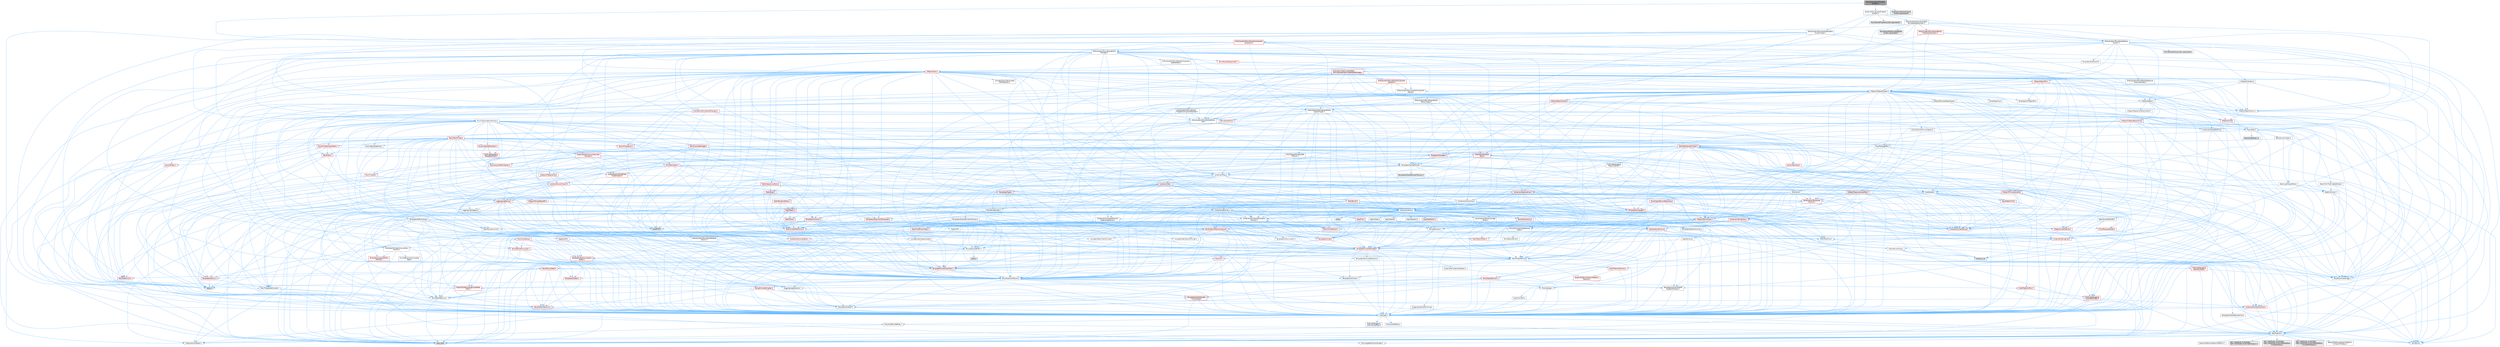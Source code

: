 digraph "MovieSceneVectorPropertySystem.h"
{
 // INTERACTIVE_SVG=YES
 // LATEX_PDF_SIZE
  bgcolor="transparent";
  edge [fontname=Helvetica,fontsize=10,labelfontname=Helvetica,labelfontsize=10];
  node [fontname=Helvetica,fontsize=10,shape=box,height=0.2,width=0.4];
  Node1 [id="Node000001",label="MovieSceneVectorProperty\lSystem.h",height=0.2,width=0.4,color="gray40", fillcolor="grey60", style="filled", fontcolor="black",tooltip=" "];
  Node1 -> Node2 [id="edge1_Node000001_Node000002",color="steelblue1",style="solid",tooltip=" "];
  Node2 [id="Node000002",label="EntitySystem/IMovieScene\lPropertyComponentHandler.h",height=0.2,width=0.4,color="grey40", fillcolor="white", style="filled",URL="$dc/d43/IMovieScenePropertyComponentHandler_8h.html",tooltip=" "];
  Node2 -> Node3 [id="edge2_Node000002_Node000003",color="steelblue1",style="solid",tooltip=" "];
  Node3 [id="Node000003",label="Templates/SharedPointer.h",height=0.2,width=0.4,color="grey40", fillcolor="white", style="filled",URL="$d2/d17/SharedPointer_8h.html",tooltip=" "];
  Node3 -> Node4 [id="edge3_Node000003_Node000004",color="steelblue1",style="solid",tooltip=" "];
  Node4 [id="Node000004",label="CoreTypes.h",height=0.2,width=0.4,color="grey40", fillcolor="white", style="filled",URL="$dc/dec/CoreTypes_8h.html",tooltip=" "];
  Node4 -> Node5 [id="edge4_Node000004_Node000005",color="steelblue1",style="solid",tooltip=" "];
  Node5 [id="Node000005",label="HAL/Platform.h",height=0.2,width=0.4,color="grey40", fillcolor="white", style="filled",URL="$d9/dd0/Platform_8h.html",tooltip=" "];
  Node5 -> Node6 [id="edge5_Node000005_Node000006",color="steelblue1",style="solid",tooltip=" "];
  Node6 [id="Node000006",label="Misc/Build.h",height=0.2,width=0.4,color="grey40", fillcolor="white", style="filled",URL="$d3/dbb/Build_8h.html",tooltip=" "];
  Node5 -> Node7 [id="edge6_Node000005_Node000007",color="steelblue1",style="solid",tooltip=" "];
  Node7 [id="Node000007",label="Misc/LargeWorldCoordinates.h",height=0.2,width=0.4,color="grey40", fillcolor="white", style="filled",URL="$d2/dcb/LargeWorldCoordinates_8h.html",tooltip=" "];
  Node5 -> Node8 [id="edge7_Node000005_Node000008",color="steelblue1",style="solid",tooltip=" "];
  Node8 [id="Node000008",label="type_traits",height=0.2,width=0.4,color="grey60", fillcolor="#E0E0E0", style="filled",tooltip=" "];
  Node5 -> Node9 [id="edge8_Node000005_Node000009",color="steelblue1",style="solid",tooltip=" "];
  Node9 [id="Node000009",label="PreprocessorHelpers.h",height=0.2,width=0.4,color="grey40", fillcolor="white", style="filled",URL="$db/ddb/PreprocessorHelpers_8h.html",tooltip=" "];
  Node5 -> Node10 [id="edge9_Node000005_Node000010",color="steelblue1",style="solid",tooltip=" "];
  Node10 [id="Node000010",label="UBT_COMPILED_PLATFORM\l/UBT_COMPILED_PLATFORMPlatform\lCompilerPreSetup.h",height=0.2,width=0.4,color="grey60", fillcolor="#E0E0E0", style="filled",tooltip=" "];
  Node5 -> Node11 [id="edge10_Node000005_Node000011",color="steelblue1",style="solid",tooltip=" "];
  Node11 [id="Node000011",label="GenericPlatform/GenericPlatform\lCompilerPreSetup.h",height=0.2,width=0.4,color="grey40", fillcolor="white", style="filled",URL="$d9/dc8/GenericPlatformCompilerPreSetup_8h.html",tooltip=" "];
  Node5 -> Node12 [id="edge11_Node000005_Node000012",color="steelblue1",style="solid",tooltip=" "];
  Node12 [id="Node000012",label="GenericPlatform/GenericPlatform.h",height=0.2,width=0.4,color="grey40", fillcolor="white", style="filled",URL="$d6/d84/GenericPlatform_8h.html",tooltip=" "];
  Node5 -> Node13 [id="edge12_Node000005_Node000013",color="steelblue1",style="solid",tooltip=" "];
  Node13 [id="Node000013",label="UBT_COMPILED_PLATFORM\l/UBT_COMPILED_PLATFORMPlatform.h",height=0.2,width=0.4,color="grey60", fillcolor="#E0E0E0", style="filled",tooltip=" "];
  Node5 -> Node14 [id="edge13_Node000005_Node000014",color="steelblue1",style="solid",tooltip=" "];
  Node14 [id="Node000014",label="UBT_COMPILED_PLATFORM\l/UBT_COMPILED_PLATFORMPlatform\lCompilerSetup.h",height=0.2,width=0.4,color="grey60", fillcolor="#E0E0E0", style="filled",tooltip=" "];
  Node4 -> Node15 [id="edge14_Node000004_Node000015",color="steelblue1",style="solid",tooltip=" "];
  Node15 [id="Node000015",label="ProfilingDebugging\l/UMemoryDefines.h",height=0.2,width=0.4,color="grey40", fillcolor="white", style="filled",URL="$d2/da2/UMemoryDefines_8h.html",tooltip=" "];
  Node4 -> Node16 [id="edge15_Node000004_Node000016",color="steelblue1",style="solid",tooltip=" "];
  Node16 [id="Node000016",label="Misc/CoreMiscDefines.h",height=0.2,width=0.4,color="grey40", fillcolor="white", style="filled",URL="$da/d38/CoreMiscDefines_8h.html",tooltip=" "];
  Node16 -> Node5 [id="edge16_Node000016_Node000005",color="steelblue1",style="solid",tooltip=" "];
  Node16 -> Node9 [id="edge17_Node000016_Node000009",color="steelblue1",style="solid",tooltip=" "];
  Node4 -> Node17 [id="edge18_Node000004_Node000017",color="steelblue1",style="solid",tooltip=" "];
  Node17 [id="Node000017",label="Misc/CoreDefines.h",height=0.2,width=0.4,color="grey40", fillcolor="white", style="filled",URL="$d3/dd2/CoreDefines_8h.html",tooltip=" "];
  Node3 -> Node18 [id="edge19_Node000003_Node000018",color="steelblue1",style="solid",tooltip=" "];
  Node18 [id="Node000018",label="Misc/IntrusiveUnsetOptional\lState.h",height=0.2,width=0.4,color="grey40", fillcolor="white", style="filled",URL="$d2/d0a/IntrusiveUnsetOptionalState_8h.html",tooltip=" "];
  Node18 -> Node19 [id="edge20_Node000018_Node000019",color="steelblue1",style="solid",tooltip=" "];
  Node19 [id="Node000019",label="Misc/OptionalFwd.h",height=0.2,width=0.4,color="grey40", fillcolor="white", style="filled",URL="$dc/d50/OptionalFwd_8h.html",tooltip=" "];
  Node3 -> Node20 [id="edge21_Node000003_Node000020",color="steelblue1",style="solid",tooltip=" "];
  Node20 [id="Node000020",label="Templates/PointerIsConvertible\lFromTo.h",height=0.2,width=0.4,color="grey40", fillcolor="white", style="filled",URL="$d6/d65/PointerIsConvertibleFromTo_8h.html",tooltip=" "];
  Node20 -> Node4 [id="edge22_Node000020_Node000004",color="steelblue1",style="solid",tooltip=" "];
  Node20 -> Node21 [id="edge23_Node000020_Node000021",color="steelblue1",style="solid",tooltip=" "];
  Node21 [id="Node000021",label="Misc/StaticAssertComplete\lType.h",height=0.2,width=0.4,color="grey40", fillcolor="white", style="filled",URL="$d5/d4e/StaticAssertCompleteType_8h.html",tooltip=" "];
  Node20 -> Node22 [id="edge24_Node000020_Node000022",color="steelblue1",style="solid",tooltip=" "];
  Node22 [id="Node000022",label="Templates/LosesQualifiers\lFromTo.h",height=0.2,width=0.4,color="red", fillcolor="#FFF0F0", style="filled",URL="$d2/db3/LosesQualifiersFromTo_8h.html",tooltip=" "];
  Node22 -> Node8 [id="edge25_Node000022_Node000008",color="steelblue1",style="solid",tooltip=" "];
  Node20 -> Node8 [id="edge26_Node000020_Node000008",color="steelblue1",style="solid",tooltip=" "];
  Node3 -> Node24 [id="edge27_Node000003_Node000024",color="steelblue1",style="solid",tooltip=" "];
  Node24 [id="Node000024",label="Misc/AssertionMacros.h",height=0.2,width=0.4,color="grey40", fillcolor="white", style="filled",URL="$d0/dfa/AssertionMacros_8h.html",tooltip=" "];
  Node24 -> Node4 [id="edge28_Node000024_Node000004",color="steelblue1",style="solid",tooltip=" "];
  Node24 -> Node5 [id="edge29_Node000024_Node000005",color="steelblue1",style="solid",tooltip=" "];
  Node24 -> Node25 [id="edge30_Node000024_Node000025",color="steelblue1",style="solid",tooltip=" "];
  Node25 [id="Node000025",label="HAL/PlatformMisc.h",height=0.2,width=0.4,color="red", fillcolor="#FFF0F0", style="filled",URL="$d0/df5/PlatformMisc_8h.html",tooltip=" "];
  Node25 -> Node4 [id="edge31_Node000025_Node000004",color="steelblue1",style="solid",tooltip=" "];
  Node25 -> Node52 [id="edge32_Node000025_Node000052",color="steelblue1",style="solid",tooltip=" "];
  Node52 [id="Node000052",label="ProfilingDebugging\l/CpuProfilerTrace.h",height=0.2,width=0.4,color="red", fillcolor="#FFF0F0", style="filled",URL="$da/dcb/CpuProfilerTrace_8h.html",tooltip=" "];
  Node52 -> Node4 [id="edge33_Node000052_Node000004",color="steelblue1",style="solid",tooltip=" "];
  Node52 -> Node32 [id="edge34_Node000052_Node000032",color="steelblue1",style="solid",tooltip=" "];
  Node32 [id="Node000032",label="Containers/ContainersFwd.h",height=0.2,width=0.4,color="red", fillcolor="#FFF0F0", style="filled",URL="$d4/d0a/ContainersFwd_8h.html",tooltip=" "];
  Node32 -> Node5 [id="edge35_Node000032_Node000005",color="steelblue1",style="solid",tooltip=" "];
  Node32 -> Node4 [id="edge36_Node000032_Node000004",color="steelblue1",style="solid",tooltip=" "];
  Node52 -> Node53 [id="edge37_Node000052_Node000053",color="steelblue1",style="solid",tooltip=" "];
  Node53 [id="Node000053",label="HAL/PlatformAtomics.h",height=0.2,width=0.4,color="red", fillcolor="#FFF0F0", style="filled",URL="$d3/d36/PlatformAtomics_8h.html",tooltip=" "];
  Node53 -> Node4 [id="edge38_Node000053_Node000004",color="steelblue1",style="solid",tooltip=" "];
  Node52 -> Node9 [id="edge39_Node000052_Node000009",color="steelblue1",style="solid",tooltip=" "];
  Node52 -> Node6 [id="edge40_Node000052_Node000006",color="steelblue1",style="solid",tooltip=" "];
  Node24 -> Node9 [id="edge41_Node000024_Node000009",color="steelblue1",style="solid",tooltip=" "];
  Node24 -> Node60 [id="edge42_Node000024_Node000060",color="steelblue1",style="solid",tooltip=" "];
  Node60 [id="Node000060",label="Templates/EnableIf.h",height=0.2,width=0.4,color="grey40", fillcolor="white", style="filled",URL="$d7/d60/EnableIf_8h.html",tooltip=" "];
  Node60 -> Node4 [id="edge43_Node000060_Node000004",color="steelblue1",style="solid",tooltip=" "];
  Node24 -> Node61 [id="edge44_Node000024_Node000061",color="steelblue1",style="solid",tooltip=" "];
  Node61 [id="Node000061",label="Templates/IsArrayOrRefOf\lTypeByPredicate.h",height=0.2,width=0.4,color="grey40", fillcolor="white", style="filled",URL="$d6/da1/IsArrayOrRefOfTypeByPredicate_8h.html",tooltip=" "];
  Node61 -> Node4 [id="edge45_Node000061_Node000004",color="steelblue1",style="solid",tooltip=" "];
  Node24 -> Node62 [id="edge46_Node000024_Node000062",color="steelblue1",style="solid",tooltip=" "];
  Node62 [id="Node000062",label="Templates/IsValidVariadic\lFunctionArg.h",height=0.2,width=0.4,color="red", fillcolor="#FFF0F0", style="filled",URL="$d0/dc8/IsValidVariadicFunctionArg_8h.html",tooltip=" "];
  Node62 -> Node4 [id="edge47_Node000062_Node000004",color="steelblue1",style="solid",tooltip=" "];
  Node62 -> Node8 [id="edge48_Node000062_Node000008",color="steelblue1",style="solid",tooltip=" "];
  Node24 -> Node64 [id="edge49_Node000024_Node000064",color="steelblue1",style="solid",tooltip=" "];
  Node64 [id="Node000064",label="Traits/IsCharEncodingCompatible\lWith.h",height=0.2,width=0.4,color="red", fillcolor="#FFF0F0", style="filled",URL="$df/dd1/IsCharEncodingCompatibleWith_8h.html",tooltip=" "];
  Node64 -> Node8 [id="edge50_Node000064_Node000008",color="steelblue1",style="solid",tooltip=" "];
  Node24 -> Node66 [id="edge51_Node000024_Node000066",color="steelblue1",style="solid",tooltip=" "];
  Node66 [id="Node000066",label="Misc/VarArgs.h",height=0.2,width=0.4,color="grey40", fillcolor="white", style="filled",URL="$d5/d6f/VarArgs_8h.html",tooltip=" "];
  Node66 -> Node4 [id="edge52_Node000066_Node000004",color="steelblue1",style="solid",tooltip=" "];
  Node24 -> Node67 [id="edge53_Node000024_Node000067",color="steelblue1",style="solid",tooltip=" "];
  Node67 [id="Node000067",label="String/FormatStringSan.h",height=0.2,width=0.4,color="red", fillcolor="#FFF0F0", style="filled",URL="$d3/d8b/FormatStringSan_8h.html",tooltip=" "];
  Node67 -> Node8 [id="edge54_Node000067_Node000008",color="steelblue1",style="solid",tooltip=" "];
  Node67 -> Node4 [id="edge55_Node000067_Node000004",color="steelblue1",style="solid",tooltip=" "];
  Node67 -> Node68 [id="edge56_Node000067_Node000068",color="steelblue1",style="solid",tooltip=" "];
  Node68 [id="Node000068",label="Templates/Requires.h",height=0.2,width=0.4,color="grey40", fillcolor="white", style="filled",URL="$dc/d96/Requires_8h.html",tooltip=" "];
  Node68 -> Node60 [id="edge57_Node000068_Node000060",color="steelblue1",style="solid",tooltip=" "];
  Node68 -> Node8 [id="edge58_Node000068_Node000008",color="steelblue1",style="solid",tooltip=" "];
  Node67 -> Node62 [id="edge59_Node000067_Node000062",color="steelblue1",style="solid",tooltip=" "];
  Node67 -> Node32 [id="edge60_Node000067_Node000032",color="steelblue1",style="solid",tooltip=" "];
  Node24 -> Node73 [id="edge61_Node000024_Node000073",color="steelblue1",style="solid",tooltip=" "];
  Node73 [id="Node000073",label="atomic",height=0.2,width=0.4,color="grey60", fillcolor="#E0E0E0", style="filled",tooltip=" "];
  Node3 -> Node74 [id="edge62_Node000003_Node000074",color="steelblue1",style="solid",tooltip=" "];
  Node74 [id="Node000074",label="HAL/UnrealMemory.h",height=0.2,width=0.4,color="grey40", fillcolor="white", style="filled",URL="$d9/d96/UnrealMemory_8h.html",tooltip=" "];
  Node74 -> Node4 [id="edge63_Node000074_Node000004",color="steelblue1",style="solid",tooltip=" "];
  Node74 -> Node75 [id="edge64_Node000074_Node000075",color="steelblue1",style="solid",tooltip=" "];
  Node75 [id="Node000075",label="GenericPlatform/GenericPlatform\lMemory.h",height=0.2,width=0.4,color="red", fillcolor="#FFF0F0", style="filled",URL="$dd/d22/GenericPlatformMemory_8h.html",tooltip=" "];
  Node75 -> Node4 [id="edge65_Node000075_Node000004",color="steelblue1",style="solid",tooltip=" "];
  Node74 -> Node78 [id="edge66_Node000074_Node000078",color="steelblue1",style="solid",tooltip=" "];
  Node78 [id="Node000078",label="HAL/MemoryBase.h",height=0.2,width=0.4,color="red", fillcolor="#FFF0F0", style="filled",URL="$d6/d9f/MemoryBase_8h.html",tooltip=" "];
  Node78 -> Node4 [id="edge67_Node000078_Node000004",color="steelblue1",style="solid",tooltip=" "];
  Node78 -> Node53 [id="edge68_Node000078_Node000053",color="steelblue1",style="solid",tooltip=" "];
  Node78 -> Node36 [id="edge69_Node000078_Node000036",color="steelblue1",style="solid",tooltip=" "];
  Node36 [id="Node000036",label="HAL/PlatformCrt.h",height=0.2,width=0.4,color="red", fillcolor="#FFF0F0", style="filled",URL="$d8/d75/PlatformCrt_8h.html",tooltip=" "];
  Node78 -> Node80 [id="edge70_Node000078_Node000080",color="steelblue1",style="solid",tooltip=" "];
  Node80 [id="Node000080",label="Misc/OutputDevice.h",height=0.2,width=0.4,color="red", fillcolor="#FFF0F0", style="filled",URL="$d7/d32/OutputDevice_8h.html",tooltip=" "];
  Node80 -> Node4 [id="edge71_Node000080_Node000004",color="steelblue1",style="solid",tooltip=" "];
  Node80 -> Node81 [id="edge72_Node000080_Node000081",color="steelblue1",style="solid",tooltip=" "];
  Node81 [id="Node000081",label="Logging/LogVerbosity.h",height=0.2,width=0.4,color="grey40", fillcolor="white", style="filled",URL="$d2/d8f/LogVerbosity_8h.html",tooltip=" "];
  Node81 -> Node4 [id="edge73_Node000081_Node000004",color="steelblue1",style="solid",tooltip=" "];
  Node80 -> Node66 [id="edge74_Node000080_Node000066",color="steelblue1",style="solid",tooltip=" "];
  Node80 -> Node61 [id="edge75_Node000080_Node000061",color="steelblue1",style="solid",tooltip=" "];
  Node80 -> Node62 [id="edge76_Node000080_Node000062",color="steelblue1",style="solid",tooltip=" "];
  Node80 -> Node64 [id="edge77_Node000080_Node000064",color="steelblue1",style="solid",tooltip=" "];
  Node78 -> Node82 [id="edge78_Node000078_Node000082",color="steelblue1",style="solid",tooltip=" "];
  Node82 [id="Node000082",label="Templates/Atomic.h",height=0.2,width=0.4,color="red", fillcolor="#FFF0F0", style="filled",URL="$d3/d91/Atomic_8h.html",tooltip=" "];
  Node82 -> Node83 [id="edge79_Node000082_Node000083",color="steelblue1",style="solid",tooltip=" "];
  Node83 [id="Node000083",label="HAL/ThreadSafeCounter.h",height=0.2,width=0.4,color="grey40", fillcolor="white", style="filled",URL="$dc/dc9/ThreadSafeCounter_8h.html",tooltip=" "];
  Node83 -> Node4 [id="edge80_Node000083_Node000004",color="steelblue1",style="solid",tooltip=" "];
  Node83 -> Node53 [id="edge81_Node000083_Node000053",color="steelblue1",style="solid",tooltip=" "];
  Node82 -> Node73 [id="edge82_Node000082_Node000073",color="steelblue1",style="solid",tooltip=" "];
  Node74 -> Node91 [id="edge83_Node000074_Node000091",color="steelblue1",style="solid",tooltip=" "];
  Node91 [id="Node000091",label="HAL/PlatformMemory.h",height=0.2,width=0.4,color="red", fillcolor="#FFF0F0", style="filled",URL="$de/d68/PlatformMemory_8h.html",tooltip=" "];
  Node91 -> Node4 [id="edge84_Node000091_Node000004",color="steelblue1",style="solid",tooltip=" "];
  Node91 -> Node75 [id="edge85_Node000091_Node000075",color="steelblue1",style="solid",tooltip=" "];
  Node74 -> Node93 [id="edge86_Node000074_Node000093",color="steelblue1",style="solid",tooltip=" "];
  Node93 [id="Node000093",label="ProfilingDebugging\l/MemoryTrace.h",height=0.2,width=0.4,color="red", fillcolor="#FFF0F0", style="filled",URL="$da/dd7/MemoryTrace_8h.html",tooltip=" "];
  Node93 -> Node5 [id="edge87_Node000093_Node000005",color="steelblue1",style="solid",tooltip=" "];
  Node93 -> Node48 [id="edge88_Node000093_Node000048",color="steelblue1",style="solid",tooltip=" "];
  Node48 [id="Node000048",label="Misc/EnumClassFlags.h",height=0.2,width=0.4,color="grey40", fillcolor="white", style="filled",URL="$d8/de7/EnumClassFlags_8h.html",tooltip=" "];
  Node74 -> Node94 [id="edge89_Node000074_Node000094",color="steelblue1",style="solid",tooltip=" "];
  Node94 [id="Node000094",label="Templates/IsPointer.h",height=0.2,width=0.4,color="grey40", fillcolor="white", style="filled",URL="$d7/d05/IsPointer_8h.html",tooltip=" "];
  Node94 -> Node4 [id="edge90_Node000094_Node000004",color="steelblue1",style="solid",tooltip=" "];
  Node3 -> Node95 [id="edge91_Node000003_Node000095",color="steelblue1",style="solid",tooltip=" "];
  Node95 [id="Node000095",label="Containers/Array.h",height=0.2,width=0.4,color="grey40", fillcolor="white", style="filled",URL="$df/dd0/Array_8h.html",tooltip=" "];
  Node95 -> Node4 [id="edge92_Node000095_Node000004",color="steelblue1",style="solid",tooltip=" "];
  Node95 -> Node24 [id="edge93_Node000095_Node000024",color="steelblue1",style="solid",tooltip=" "];
  Node95 -> Node18 [id="edge94_Node000095_Node000018",color="steelblue1",style="solid",tooltip=" "];
  Node95 -> Node96 [id="edge95_Node000095_Node000096",color="steelblue1",style="solid",tooltip=" "];
  Node96 [id="Node000096",label="Misc/ReverseIterate.h",height=0.2,width=0.4,color="red", fillcolor="#FFF0F0", style="filled",URL="$db/de3/ReverseIterate_8h.html",tooltip=" "];
  Node96 -> Node5 [id="edge96_Node000096_Node000005",color="steelblue1",style="solid",tooltip=" "];
  Node95 -> Node74 [id="edge97_Node000095_Node000074",color="steelblue1",style="solid",tooltip=" "];
  Node95 -> Node98 [id="edge98_Node000095_Node000098",color="steelblue1",style="solid",tooltip=" "];
  Node98 [id="Node000098",label="Templates/UnrealTypeTraits.h",height=0.2,width=0.4,color="red", fillcolor="#FFF0F0", style="filled",URL="$d2/d2d/UnrealTypeTraits_8h.html",tooltip=" "];
  Node98 -> Node4 [id="edge99_Node000098_Node000004",color="steelblue1",style="solid",tooltip=" "];
  Node98 -> Node94 [id="edge100_Node000098_Node000094",color="steelblue1",style="solid",tooltip=" "];
  Node98 -> Node24 [id="edge101_Node000098_Node000024",color="steelblue1",style="solid",tooltip=" "];
  Node98 -> Node60 [id="edge102_Node000098_Node000060",color="steelblue1",style="solid",tooltip=" "];
  Node98 -> Node100 [id="edge103_Node000098_Node000100",color="steelblue1",style="solid",tooltip=" "];
  Node100 [id="Node000100",label="Templates/Models.h",height=0.2,width=0.4,color="red", fillcolor="#FFF0F0", style="filled",URL="$d3/d0c/Models_8h.html",tooltip=" "];
  Node95 -> Node103 [id="edge104_Node000095_Node000103",color="steelblue1",style="solid",tooltip=" "];
  Node103 [id="Node000103",label="Templates/UnrealTemplate.h",height=0.2,width=0.4,color="red", fillcolor="#FFF0F0", style="filled",URL="$d4/d24/UnrealTemplate_8h.html",tooltip=" "];
  Node103 -> Node4 [id="edge105_Node000103_Node000004",color="steelblue1",style="solid",tooltip=" "];
  Node103 -> Node94 [id="edge106_Node000103_Node000094",color="steelblue1",style="solid",tooltip=" "];
  Node103 -> Node74 [id="edge107_Node000103_Node000074",color="steelblue1",style="solid",tooltip=" "];
  Node103 -> Node98 [id="edge108_Node000103_Node000098",color="steelblue1",style="solid",tooltip=" "];
  Node103 -> Node105 [id="edge109_Node000103_Node000105",color="steelblue1",style="solid",tooltip=" "];
  Node105 [id="Node000105",label="Templates/RemoveReference.h",height=0.2,width=0.4,color="grey40", fillcolor="white", style="filled",URL="$da/dbe/RemoveReference_8h.html",tooltip=" "];
  Node105 -> Node4 [id="edge110_Node000105_Node000004",color="steelblue1",style="solid",tooltip=" "];
  Node103 -> Node68 [id="edge111_Node000103_Node000068",color="steelblue1",style="solid",tooltip=" "];
  Node103 -> Node106 [id="edge112_Node000103_Node000106",color="steelblue1",style="solid",tooltip=" "];
  Node106 [id="Node000106",label="Templates/TypeCompatible\lBytes.h",height=0.2,width=0.4,color="red", fillcolor="#FFF0F0", style="filled",URL="$df/d0a/TypeCompatibleBytes_8h.html",tooltip=" "];
  Node106 -> Node4 [id="edge113_Node000106_Node000004",color="steelblue1",style="solid",tooltip=" "];
  Node106 -> Node8 [id="edge114_Node000106_Node000008",color="steelblue1",style="solid",tooltip=" "];
  Node103 -> Node8 [id="edge115_Node000103_Node000008",color="steelblue1",style="solid",tooltip=" "];
  Node95 -> Node108 [id="edge116_Node000095_Node000108",color="steelblue1",style="solid",tooltip=" "];
  Node108 [id="Node000108",label="Containers/AllowShrinking.h",height=0.2,width=0.4,color="grey40", fillcolor="white", style="filled",URL="$d7/d1a/AllowShrinking_8h.html",tooltip=" "];
  Node108 -> Node4 [id="edge117_Node000108_Node000004",color="steelblue1",style="solid",tooltip=" "];
  Node95 -> Node109 [id="edge118_Node000095_Node000109",color="steelblue1",style="solid",tooltip=" "];
  Node109 [id="Node000109",label="Containers/ContainerAllocation\lPolicies.h",height=0.2,width=0.4,color="grey40", fillcolor="white", style="filled",URL="$d7/dff/ContainerAllocationPolicies_8h.html",tooltip=" "];
  Node109 -> Node4 [id="edge119_Node000109_Node000004",color="steelblue1",style="solid",tooltip=" "];
  Node109 -> Node110 [id="edge120_Node000109_Node000110",color="steelblue1",style="solid",tooltip=" "];
  Node110 [id="Node000110",label="Containers/ContainerHelpers.h",height=0.2,width=0.4,color="grey40", fillcolor="white", style="filled",URL="$d7/d33/ContainerHelpers_8h.html",tooltip=" "];
  Node110 -> Node4 [id="edge121_Node000110_Node000004",color="steelblue1",style="solid",tooltip=" "];
  Node109 -> Node109 [id="edge122_Node000109_Node000109",color="steelblue1",style="solid",tooltip=" "];
  Node109 -> Node111 [id="edge123_Node000109_Node000111",color="steelblue1",style="solid",tooltip=" "];
  Node111 [id="Node000111",label="HAL/PlatformMath.h",height=0.2,width=0.4,color="red", fillcolor="#FFF0F0", style="filled",URL="$dc/d53/PlatformMath_8h.html",tooltip=" "];
  Node111 -> Node4 [id="edge124_Node000111_Node000004",color="steelblue1",style="solid",tooltip=" "];
  Node109 -> Node74 [id="edge125_Node000109_Node000074",color="steelblue1",style="solid",tooltip=" "];
  Node109 -> Node46 [id="edge126_Node000109_Node000046",color="steelblue1",style="solid",tooltip=" "];
  Node46 [id="Node000046",label="Math/NumericLimits.h",height=0.2,width=0.4,color="grey40", fillcolor="white", style="filled",URL="$df/d1b/NumericLimits_8h.html",tooltip=" "];
  Node46 -> Node4 [id="edge127_Node000046_Node000004",color="steelblue1",style="solid",tooltip=" "];
  Node109 -> Node24 [id="edge128_Node000109_Node000024",color="steelblue1",style="solid",tooltip=" "];
  Node109 -> Node119 [id="edge129_Node000109_Node000119",color="steelblue1",style="solid",tooltip=" "];
  Node119 [id="Node000119",label="Templates/IsPolymorphic.h",height=0.2,width=0.4,color="grey40", fillcolor="white", style="filled",URL="$dc/d20/IsPolymorphic_8h.html",tooltip=" "];
  Node109 -> Node120 [id="edge130_Node000109_Node000120",color="steelblue1",style="solid",tooltip=" "];
  Node120 [id="Node000120",label="Templates/MemoryOps.h",height=0.2,width=0.4,color="red", fillcolor="#FFF0F0", style="filled",URL="$db/dea/MemoryOps_8h.html",tooltip=" "];
  Node120 -> Node4 [id="edge131_Node000120_Node000004",color="steelblue1",style="solid",tooltip=" "];
  Node120 -> Node74 [id="edge132_Node000120_Node000074",color="steelblue1",style="solid",tooltip=" "];
  Node120 -> Node68 [id="edge133_Node000120_Node000068",color="steelblue1",style="solid",tooltip=" "];
  Node120 -> Node98 [id="edge134_Node000120_Node000098",color="steelblue1",style="solid",tooltip=" "];
  Node120 -> Node8 [id="edge135_Node000120_Node000008",color="steelblue1",style="solid",tooltip=" "];
  Node109 -> Node106 [id="edge136_Node000109_Node000106",color="steelblue1",style="solid",tooltip=" "];
  Node109 -> Node8 [id="edge137_Node000109_Node000008",color="steelblue1",style="solid",tooltip=" "];
  Node95 -> Node121 [id="edge138_Node000095_Node000121",color="steelblue1",style="solid",tooltip=" "];
  Node121 [id="Node000121",label="Containers/ContainerElement\lTypeCompatibility.h",height=0.2,width=0.4,color="grey40", fillcolor="white", style="filled",URL="$df/ddf/ContainerElementTypeCompatibility_8h.html",tooltip=" "];
  Node121 -> Node4 [id="edge139_Node000121_Node000004",color="steelblue1",style="solid",tooltip=" "];
  Node121 -> Node98 [id="edge140_Node000121_Node000098",color="steelblue1",style="solid",tooltip=" "];
  Node95 -> Node122 [id="edge141_Node000095_Node000122",color="steelblue1",style="solid",tooltip=" "];
  Node122 [id="Node000122",label="Serialization/Archive.h",height=0.2,width=0.4,color="red", fillcolor="#FFF0F0", style="filled",URL="$d7/d3b/Archive_8h.html",tooltip=" "];
  Node122 -> Node4 [id="edge142_Node000122_Node000004",color="steelblue1",style="solid",tooltip=" "];
  Node122 -> Node33 [id="edge143_Node000122_Node000033",color="steelblue1",style="solid",tooltip=" "];
  Node33 [id="Node000033",label="Math/MathFwd.h",height=0.2,width=0.4,color="grey40", fillcolor="white", style="filled",URL="$d2/d10/MathFwd_8h.html",tooltip=" "];
  Node33 -> Node5 [id="edge144_Node000033_Node000005",color="steelblue1",style="solid",tooltip=" "];
  Node122 -> Node24 [id="edge145_Node000122_Node000024",color="steelblue1",style="solid",tooltip=" "];
  Node122 -> Node6 [id="edge146_Node000122_Node000006",color="steelblue1",style="solid",tooltip=" "];
  Node122 -> Node66 [id="edge147_Node000122_Node000066",color="steelblue1",style="solid",tooltip=" "];
  Node122 -> Node60 [id="edge148_Node000122_Node000060",color="steelblue1",style="solid",tooltip=" "];
  Node122 -> Node61 [id="edge149_Node000122_Node000061",color="steelblue1",style="solid",tooltip=" "];
  Node122 -> Node62 [id="edge150_Node000122_Node000062",color="steelblue1",style="solid",tooltip=" "];
  Node122 -> Node103 [id="edge151_Node000122_Node000103",color="steelblue1",style="solid",tooltip=" "];
  Node122 -> Node64 [id="edge152_Node000122_Node000064",color="steelblue1",style="solid",tooltip=" "];
  Node95 -> Node132 [id="edge153_Node000095_Node000132",color="steelblue1",style="solid",tooltip=" "];
  Node132 [id="Node000132",label="Serialization/MemoryImage\lWriter.h",height=0.2,width=0.4,color="grey40", fillcolor="white", style="filled",URL="$d0/d08/MemoryImageWriter_8h.html",tooltip=" "];
  Node132 -> Node4 [id="edge154_Node000132_Node000004",color="steelblue1",style="solid",tooltip=" "];
  Node132 -> Node133 [id="edge155_Node000132_Node000133",color="steelblue1",style="solid",tooltip=" "];
  Node133 [id="Node000133",label="Serialization/MemoryLayout.h",height=0.2,width=0.4,color="red", fillcolor="#FFF0F0", style="filled",URL="$d7/d66/MemoryLayout_8h.html",tooltip=" "];
  Node133 -> Node134 [id="edge156_Node000133_Node000134",color="steelblue1",style="solid",tooltip=" "];
  Node134 [id="Node000134",label="Concepts/StaticClassProvider.h",height=0.2,width=0.4,color="grey40", fillcolor="white", style="filled",URL="$dd/d83/StaticClassProvider_8h.html",tooltip=" "];
  Node133 -> Node135 [id="edge157_Node000133_Node000135",color="steelblue1",style="solid",tooltip=" "];
  Node135 [id="Node000135",label="Concepts/StaticStructProvider.h",height=0.2,width=0.4,color="grey40", fillcolor="white", style="filled",URL="$d5/d77/StaticStructProvider_8h.html",tooltip=" "];
  Node133 -> Node136 [id="edge158_Node000133_Node000136",color="steelblue1",style="solid",tooltip=" "];
  Node136 [id="Node000136",label="Containers/EnumAsByte.h",height=0.2,width=0.4,color="red", fillcolor="#FFF0F0", style="filled",URL="$d6/d9a/EnumAsByte_8h.html",tooltip=" "];
  Node136 -> Node4 [id="edge159_Node000136_Node000004",color="steelblue1",style="solid",tooltip=" "];
  Node136 -> Node137 [id="edge160_Node000136_Node000137",color="steelblue1",style="solid",tooltip=" "];
  Node137 [id="Node000137",label="Templates/TypeHash.h",height=0.2,width=0.4,color="grey40", fillcolor="white", style="filled",URL="$d1/d62/TypeHash_8h.html",tooltip=" "];
  Node137 -> Node4 [id="edge161_Node000137_Node000004",color="steelblue1",style="solid",tooltip=" "];
  Node137 -> Node68 [id="edge162_Node000137_Node000068",color="steelblue1",style="solid",tooltip=" "];
  Node137 -> Node138 [id="edge163_Node000137_Node000138",color="steelblue1",style="solid",tooltip=" "];
  Node138 [id="Node000138",label="Misc/Crc.h",height=0.2,width=0.4,color="red", fillcolor="#FFF0F0", style="filled",URL="$d4/dd2/Crc_8h.html",tooltip=" "];
  Node138 -> Node4 [id="edge164_Node000138_Node000004",color="steelblue1",style="solid",tooltip=" "];
  Node138 -> Node24 [id="edge165_Node000138_Node000024",color="steelblue1",style="solid",tooltip=" "];
  Node138 -> Node98 [id="edge166_Node000138_Node000098",color="steelblue1",style="solid",tooltip=" "];
  Node137 -> Node143 [id="edge167_Node000137_Node000143",color="steelblue1",style="solid",tooltip=" "];
  Node143 [id="Node000143",label="stdint.h",height=0.2,width=0.4,color="grey60", fillcolor="#E0E0E0", style="filled",tooltip=" "];
  Node137 -> Node8 [id="edge168_Node000137_Node000008",color="steelblue1",style="solid",tooltip=" "];
  Node133 -> Node27 [id="edge169_Node000133_Node000027",color="steelblue1",style="solid",tooltip=" "];
  Node27 [id="Node000027",label="Containers/StringFwd.h",height=0.2,width=0.4,color="red", fillcolor="#FFF0F0", style="filled",URL="$df/d37/StringFwd_8h.html",tooltip=" "];
  Node27 -> Node4 [id="edge170_Node000027_Node000004",color="steelblue1",style="solid",tooltip=" "];
  Node27 -> Node28 [id="edge171_Node000027_Node000028",color="steelblue1",style="solid",tooltip=" "];
  Node28 [id="Node000028",label="Traits/ElementType.h",height=0.2,width=0.4,color="grey40", fillcolor="white", style="filled",URL="$d5/d4f/ElementType_8h.html",tooltip=" "];
  Node28 -> Node5 [id="edge172_Node000028_Node000005",color="steelblue1",style="solid",tooltip=" "];
  Node28 -> Node29 [id="edge173_Node000028_Node000029",color="steelblue1",style="solid",tooltip=" "];
  Node29 [id="Node000029",label="initializer_list",height=0.2,width=0.4,color="grey60", fillcolor="#E0E0E0", style="filled",tooltip=" "];
  Node28 -> Node8 [id="edge174_Node000028_Node000008",color="steelblue1",style="solid",tooltip=" "];
  Node133 -> Node74 [id="edge175_Node000133_Node000074",color="steelblue1",style="solid",tooltip=" "];
  Node133 -> Node60 [id="edge176_Node000133_Node000060",color="steelblue1",style="solid",tooltip=" "];
  Node133 -> Node119 [id="edge177_Node000133_Node000119",color="steelblue1",style="solid",tooltip=" "];
  Node133 -> Node100 [id="edge178_Node000133_Node000100",color="steelblue1",style="solid",tooltip=" "];
  Node133 -> Node103 [id="edge179_Node000133_Node000103",color="steelblue1",style="solid",tooltip=" "];
  Node95 -> Node146 [id="edge180_Node000095_Node000146",color="steelblue1",style="solid",tooltip=" "];
  Node146 [id="Node000146",label="Algo/Heapify.h",height=0.2,width=0.4,color="grey40", fillcolor="white", style="filled",URL="$d0/d2a/Heapify_8h.html",tooltip=" "];
  Node146 -> Node147 [id="edge181_Node000146_Node000147",color="steelblue1",style="solid",tooltip=" "];
  Node147 [id="Node000147",label="Algo/Impl/BinaryHeap.h",height=0.2,width=0.4,color="red", fillcolor="#FFF0F0", style="filled",URL="$d7/da3/Algo_2Impl_2BinaryHeap_8h.html",tooltip=" "];
  Node147 -> Node148 [id="edge182_Node000147_Node000148",color="steelblue1",style="solid",tooltip=" "];
  Node148 [id="Node000148",label="Templates/Invoke.h",height=0.2,width=0.4,color="red", fillcolor="#FFF0F0", style="filled",URL="$d7/deb/Invoke_8h.html",tooltip=" "];
  Node148 -> Node4 [id="edge183_Node000148_Node000004",color="steelblue1",style="solid",tooltip=" "];
  Node148 -> Node103 [id="edge184_Node000148_Node000103",color="steelblue1",style="solid",tooltip=" "];
  Node148 -> Node8 [id="edge185_Node000148_Node000008",color="steelblue1",style="solid",tooltip=" "];
  Node147 -> Node8 [id="edge186_Node000147_Node000008",color="steelblue1",style="solid",tooltip=" "];
  Node146 -> Node152 [id="edge187_Node000146_Node000152",color="steelblue1",style="solid",tooltip=" "];
  Node152 [id="Node000152",label="Templates/IdentityFunctor.h",height=0.2,width=0.4,color="grey40", fillcolor="white", style="filled",URL="$d7/d2e/IdentityFunctor_8h.html",tooltip=" "];
  Node152 -> Node5 [id="edge188_Node000152_Node000005",color="steelblue1",style="solid",tooltip=" "];
  Node146 -> Node148 [id="edge189_Node000146_Node000148",color="steelblue1",style="solid",tooltip=" "];
  Node146 -> Node153 [id="edge190_Node000146_Node000153",color="steelblue1",style="solid",tooltip=" "];
  Node153 [id="Node000153",label="Templates/Less.h",height=0.2,width=0.4,color="grey40", fillcolor="white", style="filled",URL="$de/dc8/Less_8h.html",tooltip=" "];
  Node153 -> Node4 [id="edge191_Node000153_Node000004",color="steelblue1",style="solid",tooltip=" "];
  Node153 -> Node103 [id="edge192_Node000153_Node000103",color="steelblue1",style="solid",tooltip=" "];
  Node146 -> Node103 [id="edge193_Node000146_Node000103",color="steelblue1",style="solid",tooltip=" "];
  Node95 -> Node154 [id="edge194_Node000095_Node000154",color="steelblue1",style="solid",tooltip=" "];
  Node154 [id="Node000154",label="Algo/HeapSort.h",height=0.2,width=0.4,color="grey40", fillcolor="white", style="filled",URL="$d3/d92/HeapSort_8h.html",tooltip=" "];
  Node154 -> Node147 [id="edge195_Node000154_Node000147",color="steelblue1",style="solid",tooltip=" "];
  Node154 -> Node152 [id="edge196_Node000154_Node000152",color="steelblue1",style="solid",tooltip=" "];
  Node154 -> Node153 [id="edge197_Node000154_Node000153",color="steelblue1",style="solid",tooltip=" "];
  Node154 -> Node103 [id="edge198_Node000154_Node000103",color="steelblue1",style="solid",tooltip=" "];
  Node95 -> Node155 [id="edge199_Node000095_Node000155",color="steelblue1",style="solid",tooltip=" "];
  Node155 [id="Node000155",label="Algo/IsHeap.h",height=0.2,width=0.4,color="grey40", fillcolor="white", style="filled",URL="$de/d32/IsHeap_8h.html",tooltip=" "];
  Node155 -> Node147 [id="edge200_Node000155_Node000147",color="steelblue1",style="solid",tooltip=" "];
  Node155 -> Node152 [id="edge201_Node000155_Node000152",color="steelblue1",style="solid",tooltip=" "];
  Node155 -> Node148 [id="edge202_Node000155_Node000148",color="steelblue1",style="solid",tooltip=" "];
  Node155 -> Node153 [id="edge203_Node000155_Node000153",color="steelblue1",style="solid",tooltip=" "];
  Node155 -> Node103 [id="edge204_Node000155_Node000103",color="steelblue1",style="solid",tooltip=" "];
  Node95 -> Node147 [id="edge205_Node000095_Node000147",color="steelblue1",style="solid",tooltip=" "];
  Node95 -> Node156 [id="edge206_Node000095_Node000156",color="steelblue1",style="solid",tooltip=" "];
  Node156 [id="Node000156",label="Algo/StableSort.h",height=0.2,width=0.4,color="red", fillcolor="#FFF0F0", style="filled",URL="$d7/d3c/StableSort_8h.html",tooltip=" "];
  Node156 -> Node152 [id="edge207_Node000156_Node000152",color="steelblue1",style="solid",tooltip=" "];
  Node156 -> Node148 [id="edge208_Node000156_Node000148",color="steelblue1",style="solid",tooltip=" "];
  Node156 -> Node153 [id="edge209_Node000156_Node000153",color="steelblue1",style="solid",tooltip=" "];
  Node156 -> Node103 [id="edge210_Node000156_Node000103",color="steelblue1",style="solid",tooltip=" "];
  Node95 -> Node159 [id="edge211_Node000095_Node000159",color="steelblue1",style="solid",tooltip=" "];
  Node159 [id="Node000159",label="Concepts/GetTypeHashable.h",height=0.2,width=0.4,color="grey40", fillcolor="white", style="filled",URL="$d3/da2/GetTypeHashable_8h.html",tooltip=" "];
  Node159 -> Node4 [id="edge212_Node000159_Node000004",color="steelblue1",style="solid",tooltip=" "];
  Node159 -> Node137 [id="edge213_Node000159_Node000137",color="steelblue1",style="solid",tooltip=" "];
  Node95 -> Node152 [id="edge214_Node000095_Node000152",color="steelblue1",style="solid",tooltip=" "];
  Node95 -> Node148 [id="edge215_Node000095_Node000148",color="steelblue1",style="solid",tooltip=" "];
  Node95 -> Node153 [id="edge216_Node000095_Node000153",color="steelblue1",style="solid",tooltip=" "];
  Node95 -> Node22 [id="edge217_Node000095_Node000022",color="steelblue1",style="solid",tooltip=" "];
  Node95 -> Node68 [id="edge218_Node000095_Node000068",color="steelblue1",style="solid",tooltip=" "];
  Node95 -> Node160 [id="edge219_Node000095_Node000160",color="steelblue1",style="solid",tooltip=" "];
  Node160 [id="Node000160",label="Templates/Sorting.h",height=0.2,width=0.4,color="red", fillcolor="#FFF0F0", style="filled",URL="$d3/d9e/Sorting_8h.html",tooltip=" "];
  Node160 -> Node4 [id="edge220_Node000160_Node000004",color="steelblue1",style="solid",tooltip=" "];
  Node160 -> Node111 [id="edge221_Node000160_Node000111",color="steelblue1",style="solid",tooltip=" "];
  Node160 -> Node153 [id="edge222_Node000160_Node000153",color="steelblue1",style="solid",tooltip=" "];
  Node95 -> Node164 [id="edge223_Node000095_Node000164",color="steelblue1",style="solid",tooltip=" "];
  Node164 [id="Node000164",label="Templates/AlignmentTemplates.h",height=0.2,width=0.4,color="red", fillcolor="#FFF0F0", style="filled",URL="$dd/d32/AlignmentTemplates_8h.html",tooltip=" "];
  Node164 -> Node4 [id="edge224_Node000164_Node000004",color="steelblue1",style="solid",tooltip=" "];
  Node164 -> Node94 [id="edge225_Node000164_Node000094",color="steelblue1",style="solid",tooltip=" "];
  Node95 -> Node28 [id="edge226_Node000095_Node000028",color="steelblue1",style="solid",tooltip=" "];
  Node95 -> Node117 [id="edge227_Node000095_Node000117",color="steelblue1",style="solid",tooltip=" "];
  Node117 [id="Node000117",label="limits",height=0.2,width=0.4,color="grey60", fillcolor="#E0E0E0", style="filled",tooltip=" "];
  Node95 -> Node8 [id="edge228_Node000095_Node000008",color="steelblue1",style="solid",tooltip=" "];
  Node3 -> Node165 [id="edge229_Node000003_Node000165",color="steelblue1",style="solid",tooltip=" "];
  Node165 [id="Node000165",label="Containers/Map.h",height=0.2,width=0.4,color="grey40", fillcolor="white", style="filled",URL="$df/d79/Map_8h.html",tooltip=" "];
  Node165 -> Node4 [id="edge230_Node000165_Node000004",color="steelblue1",style="solid",tooltip=" "];
  Node165 -> Node166 [id="edge231_Node000165_Node000166",color="steelblue1",style="solid",tooltip=" "];
  Node166 [id="Node000166",label="Algo/Reverse.h",height=0.2,width=0.4,color="grey40", fillcolor="white", style="filled",URL="$d5/d93/Reverse_8h.html",tooltip=" "];
  Node166 -> Node4 [id="edge232_Node000166_Node000004",color="steelblue1",style="solid",tooltip=" "];
  Node166 -> Node103 [id="edge233_Node000166_Node000103",color="steelblue1",style="solid",tooltip=" "];
  Node165 -> Node121 [id="edge234_Node000165_Node000121",color="steelblue1",style="solid",tooltip=" "];
  Node165 -> Node167 [id="edge235_Node000165_Node000167",color="steelblue1",style="solid",tooltip=" "];
  Node167 [id="Node000167",label="Containers/Set.h",height=0.2,width=0.4,color="red", fillcolor="#FFF0F0", style="filled",URL="$d4/d45/Set_8h.html",tooltip=" "];
  Node167 -> Node109 [id="edge236_Node000167_Node000109",color="steelblue1",style="solid",tooltip=" "];
  Node167 -> Node121 [id="edge237_Node000167_Node000121",color="steelblue1",style="solid",tooltip=" "];
  Node167 -> Node169 [id="edge238_Node000167_Node000169",color="steelblue1",style="solid",tooltip=" "];
  Node169 [id="Node000169",label="Containers/SparseArray.h",height=0.2,width=0.4,color="red", fillcolor="#FFF0F0", style="filled",URL="$d5/dbf/SparseArray_8h.html",tooltip=" "];
  Node169 -> Node4 [id="edge239_Node000169_Node000004",color="steelblue1",style="solid",tooltip=" "];
  Node169 -> Node24 [id="edge240_Node000169_Node000024",color="steelblue1",style="solid",tooltip=" "];
  Node169 -> Node74 [id="edge241_Node000169_Node000074",color="steelblue1",style="solid",tooltip=" "];
  Node169 -> Node98 [id="edge242_Node000169_Node000098",color="steelblue1",style="solid",tooltip=" "];
  Node169 -> Node103 [id="edge243_Node000169_Node000103",color="steelblue1",style="solid",tooltip=" "];
  Node169 -> Node109 [id="edge244_Node000169_Node000109",color="steelblue1",style="solid",tooltip=" "];
  Node169 -> Node153 [id="edge245_Node000169_Node000153",color="steelblue1",style="solid",tooltip=" "];
  Node169 -> Node95 [id="edge246_Node000169_Node000095",color="steelblue1",style="solid",tooltip=" "];
  Node169 -> Node163 [id="edge247_Node000169_Node000163",color="steelblue1",style="solid",tooltip=" "];
  Node163 [id="Node000163",label="Math/UnrealMathUtility.h",height=0.2,width=0.4,color="red", fillcolor="#FFF0F0", style="filled",URL="$db/db8/UnrealMathUtility_8h.html",tooltip=" "];
  Node163 -> Node4 [id="edge248_Node000163_Node000004",color="steelblue1",style="solid",tooltip=" "];
  Node163 -> Node24 [id="edge249_Node000163_Node000024",color="steelblue1",style="solid",tooltip=" "];
  Node163 -> Node111 [id="edge250_Node000163_Node000111",color="steelblue1",style="solid",tooltip=" "];
  Node163 -> Node33 [id="edge251_Node000163_Node000033",color="steelblue1",style="solid",tooltip=" "];
  Node163 -> Node68 [id="edge252_Node000163_Node000068",color="steelblue1",style="solid",tooltip=" "];
  Node169 -> Node171 [id="edge253_Node000169_Node000171",color="steelblue1",style="solid",tooltip=" "];
  Node171 [id="Node000171",label="Containers/BitArray.h",height=0.2,width=0.4,color="grey40", fillcolor="white", style="filled",URL="$d1/de4/BitArray_8h.html",tooltip=" "];
  Node171 -> Node109 [id="edge254_Node000171_Node000109",color="steelblue1",style="solid",tooltip=" "];
  Node171 -> Node4 [id="edge255_Node000171_Node000004",color="steelblue1",style="solid",tooltip=" "];
  Node171 -> Node53 [id="edge256_Node000171_Node000053",color="steelblue1",style="solid",tooltip=" "];
  Node171 -> Node74 [id="edge257_Node000171_Node000074",color="steelblue1",style="solid",tooltip=" "];
  Node171 -> Node163 [id="edge258_Node000171_Node000163",color="steelblue1",style="solid",tooltip=" "];
  Node171 -> Node24 [id="edge259_Node000171_Node000024",color="steelblue1",style="solid",tooltip=" "];
  Node171 -> Node48 [id="edge260_Node000171_Node000048",color="steelblue1",style="solid",tooltip=" "];
  Node171 -> Node122 [id="edge261_Node000171_Node000122",color="steelblue1",style="solid",tooltip=" "];
  Node171 -> Node132 [id="edge262_Node000171_Node000132",color="steelblue1",style="solid",tooltip=" "];
  Node171 -> Node133 [id="edge263_Node000171_Node000133",color="steelblue1",style="solid",tooltip=" "];
  Node171 -> Node60 [id="edge264_Node000171_Node000060",color="steelblue1",style="solid",tooltip=" "];
  Node171 -> Node148 [id="edge265_Node000171_Node000148",color="steelblue1",style="solid",tooltip=" "];
  Node171 -> Node103 [id="edge266_Node000171_Node000103",color="steelblue1",style="solid",tooltip=" "];
  Node171 -> Node98 [id="edge267_Node000171_Node000098",color="steelblue1",style="solid",tooltip=" "];
  Node169 -> Node172 [id="edge268_Node000169_Node000172",color="steelblue1",style="solid",tooltip=" "];
  Node172 [id="Node000172",label="Serialization/Structured\lArchive.h",height=0.2,width=0.4,color="red", fillcolor="#FFF0F0", style="filled",URL="$d9/d1e/StructuredArchive_8h.html",tooltip=" "];
  Node172 -> Node95 [id="edge269_Node000172_Node000095",color="steelblue1",style="solid",tooltip=" "];
  Node172 -> Node109 [id="edge270_Node000172_Node000109",color="steelblue1",style="solid",tooltip=" "];
  Node172 -> Node4 [id="edge271_Node000172_Node000004",color="steelblue1",style="solid",tooltip=" "];
  Node172 -> Node6 [id="edge272_Node000172_Node000006",color="steelblue1",style="solid",tooltip=" "];
  Node172 -> Node122 [id="edge273_Node000172_Node000122",color="steelblue1",style="solid",tooltip=" "];
  Node169 -> Node132 [id="edge274_Node000169_Node000132",color="steelblue1",style="solid",tooltip=" "];
  Node169 -> Node188 [id="edge275_Node000169_Node000188",color="steelblue1",style="solid",tooltip=" "];
  Node188 [id="Node000188",label="Containers/UnrealString.h",height=0.2,width=0.4,color="red", fillcolor="#FFF0F0", style="filled",URL="$d5/dba/UnrealString_8h.html",tooltip=" "];
  Node169 -> Node18 [id="edge276_Node000169_Node000018",color="steelblue1",style="solid",tooltip=" "];
  Node167 -> Node32 [id="edge277_Node000167_Node000032",color="steelblue1",style="solid",tooltip=" "];
  Node167 -> Node163 [id="edge278_Node000167_Node000163",color="steelblue1",style="solid",tooltip=" "];
  Node167 -> Node24 [id="edge279_Node000167_Node000024",color="steelblue1",style="solid",tooltip=" "];
  Node167 -> Node192 [id="edge280_Node000167_Node000192",color="steelblue1",style="solid",tooltip=" "];
  Node192 [id="Node000192",label="Misc/StructBuilder.h",height=0.2,width=0.4,color="grey40", fillcolor="white", style="filled",URL="$d9/db3/StructBuilder_8h.html",tooltip=" "];
  Node192 -> Node4 [id="edge281_Node000192_Node000004",color="steelblue1",style="solid",tooltip=" "];
  Node192 -> Node163 [id="edge282_Node000192_Node000163",color="steelblue1",style="solid",tooltip=" "];
  Node192 -> Node164 [id="edge283_Node000192_Node000164",color="steelblue1",style="solid",tooltip=" "];
  Node167 -> Node132 [id="edge284_Node000167_Node000132",color="steelblue1",style="solid",tooltip=" "];
  Node167 -> Node172 [id="edge285_Node000167_Node000172",color="steelblue1",style="solid",tooltip=" "];
  Node167 -> Node193 [id="edge286_Node000167_Node000193",color="steelblue1",style="solid",tooltip=" "];
  Node193 [id="Node000193",label="Templates/Function.h",height=0.2,width=0.4,color="red", fillcolor="#FFF0F0", style="filled",URL="$df/df5/Function_8h.html",tooltip=" "];
  Node193 -> Node4 [id="edge287_Node000193_Node000004",color="steelblue1",style="solid",tooltip=" "];
  Node193 -> Node24 [id="edge288_Node000193_Node000024",color="steelblue1",style="solid",tooltip=" "];
  Node193 -> Node18 [id="edge289_Node000193_Node000018",color="steelblue1",style="solid",tooltip=" "];
  Node193 -> Node74 [id="edge290_Node000193_Node000074",color="steelblue1",style="solid",tooltip=" "];
  Node193 -> Node98 [id="edge291_Node000193_Node000098",color="steelblue1",style="solid",tooltip=" "];
  Node193 -> Node148 [id="edge292_Node000193_Node000148",color="steelblue1",style="solid",tooltip=" "];
  Node193 -> Node103 [id="edge293_Node000193_Node000103",color="steelblue1",style="solid",tooltip=" "];
  Node193 -> Node68 [id="edge294_Node000193_Node000068",color="steelblue1",style="solid",tooltip=" "];
  Node193 -> Node163 [id="edge295_Node000193_Node000163",color="steelblue1",style="solid",tooltip=" "];
  Node193 -> Node8 [id="edge296_Node000193_Node000008",color="steelblue1",style="solid",tooltip=" "];
  Node167 -> Node160 [id="edge297_Node000167_Node000160",color="steelblue1",style="solid",tooltip=" "];
  Node167 -> Node137 [id="edge298_Node000167_Node000137",color="steelblue1",style="solid",tooltip=" "];
  Node167 -> Node103 [id="edge299_Node000167_Node000103",color="steelblue1",style="solid",tooltip=" "];
  Node167 -> Node29 [id="edge300_Node000167_Node000029",color="steelblue1",style="solid",tooltip=" "];
  Node167 -> Node8 [id="edge301_Node000167_Node000008",color="steelblue1",style="solid",tooltip=" "];
  Node165 -> Node188 [id="edge302_Node000165_Node000188",color="steelblue1",style="solid",tooltip=" "];
  Node165 -> Node24 [id="edge303_Node000165_Node000024",color="steelblue1",style="solid",tooltip=" "];
  Node165 -> Node192 [id="edge304_Node000165_Node000192",color="steelblue1",style="solid",tooltip=" "];
  Node165 -> Node193 [id="edge305_Node000165_Node000193",color="steelblue1",style="solid",tooltip=" "];
  Node165 -> Node160 [id="edge306_Node000165_Node000160",color="steelblue1",style="solid",tooltip=" "];
  Node165 -> Node196 [id="edge307_Node000165_Node000196",color="steelblue1",style="solid",tooltip=" "];
  Node196 [id="Node000196",label="Templates/Tuple.h",height=0.2,width=0.4,color="red", fillcolor="#FFF0F0", style="filled",URL="$d2/d4f/Tuple_8h.html",tooltip=" "];
  Node196 -> Node4 [id="edge308_Node000196_Node000004",color="steelblue1",style="solid",tooltip=" "];
  Node196 -> Node103 [id="edge309_Node000196_Node000103",color="steelblue1",style="solid",tooltip=" "];
  Node196 -> Node148 [id="edge310_Node000196_Node000148",color="steelblue1",style="solid",tooltip=" "];
  Node196 -> Node172 [id="edge311_Node000196_Node000172",color="steelblue1",style="solid",tooltip=" "];
  Node196 -> Node133 [id="edge312_Node000196_Node000133",color="steelblue1",style="solid",tooltip=" "];
  Node196 -> Node68 [id="edge313_Node000196_Node000068",color="steelblue1",style="solid",tooltip=" "];
  Node196 -> Node137 [id="edge314_Node000196_Node000137",color="steelblue1",style="solid",tooltip=" "];
  Node196 -> Node8 [id="edge315_Node000196_Node000008",color="steelblue1",style="solid",tooltip=" "];
  Node165 -> Node103 [id="edge316_Node000165_Node000103",color="steelblue1",style="solid",tooltip=" "];
  Node165 -> Node98 [id="edge317_Node000165_Node000098",color="steelblue1",style="solid",tooltip=" "];
  Node165 -> Node8 [id="edge318_Node000165_Node000008",color="steelblue1",style="solid",tooltip=" "];
  Node3 -> Node199 [id="edge319_Node000003_Node000199",color="steelblue1",style="solid",tooltip=" "];
  Node199 [id="Node000199",label="CoreGlobals.h",height=0.2,width=0.4,color="grey40", fillcolor="white", style="filled",URL="$d5/d8c/CoreGlobals_8h.html",tooltip=" "];
  Node199 -> Node188 [id="edge320_Node000199_Node000188",color="steelblue1",style="solid",tooltip=" "];
  Node199 -> Node4 [id="edge321_Node000199_Node000004",color="steelblue1",style="solid",tooltip=" "];
  Node199 -> Node200 [id="edge322_Node000199_Node000200",color="steelblue1",style="solid",tooltip=" "];
  Node200 [id="Node000200",label="HAL/PlatformTLS.h",height=0.2,width=0.4,color="red", fillcolor="#FFF0F0", style="filled",URL="$d0/def/PlatformTLS_8h.html",tooltip=" "];
  Node200 -> Node4 [id="edge323_Node000200_Node000004",color="steelblue1",style="solid",tooltip=" "];
  Node199 -> Node203 [id="edge324_Node000199_Node000203",color="steelblue1",style="solid",tooltip=" "];
  Node203 [id="Node000203",label="Logging/LogMacros.h",height=0.2,width=0.4,color="red", fillcolor="#FFF0F0", style="filled",URL="$d0/d16/LogMacros_8h.html",tooltip=" "];
  Node203 -> Node188 [id="edge325_Node000203_Node000188",color="steelblue1",style="solid",tooltip=" "];
  Node203 -> Node4 [id="edge326_Node000203_Node000004",color="steelblue1",style="solid",tooltip=" "];
  Node203 -> Node9 [id="edge327_Node000203_Node000009",color="steelblue1",style="solid",tooltip=" "];
  Node203 -> Node204 [id="edge328_Node000203_Node000204",color="steelblue1",style="solid",tooltip=" "];
  Node204 [id="Node000204",label="Logging/LogCategory.h",height=0.2,width=0.4,color="grey40", fillcolor="white", style="filled",URL="$d9/d36/LogCategory_8h.html",tooltip=" "];
  Node204 -> Node4 [id="edge329_Node000204_Node000004",color="steelblue1",style="solid",tooltip=" "];
  Node204 -> Node81 [id="edge330_Node000204_Node000081",color="steelblue1",style="solid",tooltip=" "];
  Node204 -> Node205 [id="edge331_Node000204_Node000205",color="steelblue1",style="solid",tooltip=" "];
  Node205 [id="Node000205",label="UObject/NameTypes.h",height=0.2,width=0.4,color="red", fillcolor="#FFF0F0", style="filled",URL="$d6/d35/NameTypes_8h.html",tooltip=" "];
  Node205 -> Node4 [id="edge332_Node000205_Node000004",color="steelblue1",style="solid",tooltip=" "];
  Node205 -> Node24 [id="edge333_Node000205_Node000024",color="steelblue1",style="solid",tooltip=" "];
  Node205 -> Node74 [id="edge334_Node000205_Node000074",color="steelblue1",style="solid",tooltip=" "];
  Node205 -> Node98 [id="edge335_Node000205_Node000098",color="steelblue1",style="solid",tooltip=" "];
  Node205 -> Node103 [id="edge336_Node000205_Node000103",color="steelblue1",style="solid",tooltip=" "];
  Node205 -> Node188 [id="edge337_Node000205_Node000188",color="steelblue1",style="solid",tooltip=" "];
  Node205 -> Node206 [id="edge338_Node000205_Node000206",color="steelblue1",style="solid",tooltip=" "];
  Node206 [id="Node000206",label="HAL/CriticalSection.h",height=0.2,width=0.4,color="red", fillcolor="#FFF0F0", style="filled",URL="$d6/d90/CriticalSection_8h.html",tooltip=" "];
  Node205 -> Node27 [id="edge339_Node000205_Node000027",color="steelblue1",style="solid",tooltip=" "];
  Node205 -> Node210 [id="edge340_Node000205_Node000210",color="steelblue1",style="solid",tooltip=" "];
  Node210 [id="Node000210",label="UObject/UnrealNames.h",height=0.2,width=0.4,color="red", fillcolor="#FFF0F0", style="filled",URL="$d8/db1/UnrealNames_8h.html",tooltip=" "];
  Node210 -> Node4 [id="edge341_Node000210_Node000004",color="steelblue1",style="solid",tooltip=" "];
  Node205 -> Node82 [id="edge342_Node000205_Node000082",color="steelblue1",style="solid",tooltip=" "];
  Node205 -> Node133 [id="edge343_Node000205_Node000133",color="steelblue1",style="solid",tooltip=" "];
  Node205 -> Node18 [id="edge344_Node000205_Node000018",color="steelblue1",style="solid",tooltip=" "];
  Node203 -> Node81 [id="edge345_Node000203_Node000081",color="steelblue1",style="solid",tooltip=" "];
  Node203 -> Node24 [id="edge346_Node000203_Node000024",color="steelblue1",style="solid",tooltip=" "];
  Node203 -> Node6 [id="edge347_Node000203_Node000006",color="steelblue1",style="solid",tooltip=" "];
  Node203 -> Node66 [id="edge348_Node000203_Node000066",color="steelblue1",style="solid",tooltip=" "];
  Node203 -> Node67 [id="edge349_Node000203_Node000067",color="steelblue1",style="solid",tooltip=" "];
  Node203 -> Node60 [id="edge350_Node000203_Node000060",color="steelblue1",style="solid",tooltip=" "];
  Node203 -> Node61 [id="edge351_Node000203_Node000061",color="steelblue1",style="solid",tooltip=" "];
  Node203 -> Node62 [id="edge352_Node000203_Node000062",color="steelblue1",style="solid",tooltip=" "];
  Node203 -> Node64 [id="edge353_Node000203_Node000064",color="steelblue1",style="solid",tooltip=" "];
  Node203 -> Node8 [id="edge354_Node000203_Node000008",color="steelblue1",style="solid",tooltip=" "];
  Node199 -> Node6 [id="edge355_Node000199_Node000006",color="steelblue1",style="solid",tooltip=" "];
  Node199 -> Node48 [id="edge356_Node000199_Node000048",color="steelblue1",style="solid",tooltip=" "];
  Node199 -> Node80 [id="edge357_Node000199_Node000080",color="steelblue1",style="solid",tooltip=" "];
  Node199 -> Node52 [id="edge358_Node000199_Node000052",color="steelblue1",style="solid",tooltip=" "];
  Node199 -> Node82 [id="edge359_Node000199_Node000082",color="steelblue1",style="solid",tooltip=" "];
  Node199 -> Node205 [id="edge360_Node000199_Node000205",color="steelblue1",style="solid",tooltip=" "];
  Node199 -> Node73 [id="edge361_Node000199_Node000073",color="steelblue1",style="solid",tooltip=" "];
  Node3 -> Node220 [id="edge362_Node000003_Node000220",color="steelblue1",style="solid",tooltip=" "];
  Node220 [id="Node000220",label="Templates/SharedPointerInternals.h",height=0.2,width=0.4,color="grey40", fillcolor="white", style="filled",URL="$de/d3a/SharedPointerInternals_8h.html",tooltip=" "];
  Node220 -> Node4 [id="edge363_Node000220_Node000004",color="steelblue1",style="solid",tooltip=" "];
  Node220 -> Node74 [id="edge364_Node000220_Node000074",color="steelblue1",style="solid",tooltip=" "];
  Node220 -> Node24 [id="edge365_Node000220_Node000024",color="steelblue1",style="solid",tooltip=" "];
  Node220 -> Node105 [id="edge366_Node000220_Node000105",color="steelblue1",style="solid",tooltip=" "];
  Node220 -> Node221 [id="edge367_Node000220_Node000221",color="steelblue1",style="solid",tooltip=" "];
  Node221 [id="Node000221",label="Templates/SharedPointerFwd.h",height=0.2,width=0.4,color="grey40", fillcolor="white", style="filled",URL="$d3/d1d/SharedPointerFwd_8h.html",tooltip=" "];
  Node221 -> Node5 [id="edge368_Node000221_Node000005",color="steelblue1",style="solid",tooltip=" "];
  Node220 -> Node106 [id="edge369_Node000220_Node000106",color="steelblue1",style="solid",tooltip=" "];
  Node220 -> Node222 [id="edge370_Node000220_Node000222",color="steelblue1",style="solid",tooltip=" "];
  Node222 [id="Node000222",label="AutoRTFM.h",height=0.2,width=0.4,color="grey60", fillcolor="#E0E0E0", style="filled",tooltip=" "];
  Node220 -> Node73 [id="edge371_Node000220_Node000073",color="steelblue1",style="solid",tooltip=" "];
  Node220 -> Node8 [id="edge372_Node000220_Node000008",color="steelblue1",style="solid",tooltip=" "];
  Node3 -> Node223 [id="edge373_Node000003_Node000223",color="steelblue1",style="solid",tooltip=" "];
  Node223 [id="Node000223",label="Templates/SharedPointerTesting.inl",height=0.2,width=0.4,color="grey60", fillcolor="#E0E0E0", style="filled",tooltip=" "];
  Node2 -> Node224 [id="edge374_Node000002_Node000224",color="steelblue1",style="solid",tooltip=" "];
  Node224 [id="Node000224",label="EntitySystem/MovieSceneEntity\lIDs.h",height=0.2,width=0.4,color="grey40", fillcolor="white", style="filled",URL="$db/d36/MovieSceneEntityIDs_8h.html",tooltip=" "];
  Node224 -> Node171 [id="edge375_Node000224_Node000171",color="steelblue1",style="solid",tooltip=" "];
  Node224 -> Node109 [id="edge376_Node000224_Node000109",color="steelblue1",style="solid",tooltip=" "];
  Node224 -> Node4 [id="edge377_Node000224_Node000004",color="steelblue1",style="solid",tooltip=" "];
  Node224 -> Node24 [id="edge378_Node000224_Node000024",color="steelblue1",style="solid",tooltip=" "];
  Node224 -> Node225 [id="edge379_Node000224_Node000225",color="steelblue1",style="solid",tooltip=" "];
  Node225 [id="Node000225",label="Misc/Guid.h",height=0.2,width=0.4,color="grey40", fillcolor="white", style="filled",URL="$d6/d2a/Guid_8h.html",tooltip=" "];
  Node225 -> Node27 [id="edge380_Node000225_Node000027",color="steelblue1",style="solid",tooltip=" "];
  Node225 -> Node188 [id="edge381_Node000225_Node000188",color="steelblue1",style="solid",tooltip=" "];
  Node225 -> Node4 [id="edge382_Node000225_Node000004",color="steelblue1",style="solid",tooltip=" "];
  Node225 -> Node9 [id="edge383_Node000225_Node000009",color="steelblue1",style="solid",tooltip=" "];
  Node225 -> Node226 [id="edge384_Node000225_Node000226",color="steelblue1",style="solid",tooltip=" "];
  Node226 [id="Node000226",label="Hash/CityHash.h",height=0.2,width=0.4,color="grey40", fillcolor="white", style="filled",URL="$d0/d13/CityHash_8h.html",tooltip=" "];
  Node226 -> Node4 [id="edge385_Node000226_Node000004",color="steelblue1",style="solid",tooltip=" "];
  Node225 -> Node24 [id="edge386_Node000225_Node000024",color="steelblue1",style="solid",tooltip=" "];
  Node225 -> Node138 [id="edge387_Node000225_Node000138",color="steelblue1",style="solid",tooltip=" "];
  Node225 -> Node122 [id="edge388_Node000225_Node000122",color="steelblue1",style="solid",tooltip=" "];
  Node225 -> Node133 [id="edge389_Node000225_Node000133",color="steelblue1",style="solid",tooltip=" "];
  Node225 -> Node172 [id="edge390_Node000225_Node000172",color="steelblue1",style="solid",tooltip=" "];
  Node224 -> Node137 [id="edge391_Node000224_Node000137",color="steelblue1",style="solid",tooltip=" "];
  Node224 -> Node29 [id="edge392_Node000224_Node000029",color="steelblue1",style="solid",tooltip=" "];
  Node1 -> Node227 [id="edge393_Node000001_Node000227",color="steelblue1",style="solid",tooltip=" "];
  Node227 [id="Node000227",label="Systems/MovieSceneProperty\lSystem.h",height=0.2,width=0.4,color="grey40", fillcolor="white", style="filled",URL="$dd/d75/MovieScenePropertySystem_8h.html",tooltip=" "];
  Node227 -> Node228 [id="edge394_Node000227_Node000228",color="steelblue1",style="solid",tooltip=" "];
  Node228 [id="Node000228",label="EntitySystem/MovieSceneEntity\lSystem.h",height=0.2,width=0.4,color="grey40", fillcolor="white", style="filled",URL="$dd/d4b/MovieSceneEntitySystem_8h.html",tooltip=" "];
  Node228 -> Node229 [id="edge395_Node000228_Node000229",color="steelblue1",style="solid",tooltip=" "];
  Node229 [id="Node000229",label="Async/TaskGraphInterfaces.h",height=0.2,width=0.4,color="grey40", fillcolor="white", style="filled",URL="$d2/d4c/TaskGraphInterfaces_8h.html",tooltip=" "];
  Node229 -> Node4 [id="edge396_Node000229_Node000004",color="steelblue1",style="solid",tooltip=" "];
  Node229 -> Node24 [id="edge397_Node000229_Node000024",color="steelblue1",style="solid",tooltip=" "];
  Node229 -> Node109 [id="edge398_Node000229_Node000109",color="steelblue1",style="solid",tooltip=" "];
  Node229 -> Node95 [id="edge399_Node000229_Node000095",color="steelblue1",style="solid",tooltip=" "];
  Node229 -> Node188 [id="edge400_Node000229_Node000188",color="steelblue1",style="solid",tooltip=" "];
  Node229 -> Node193 [id="edge401_Node000229_Node000193",color="steelblue1",style="solid",tooltip=" "];
  Node229 -> Node230 [id="edge402_Node000229_Node000230",color="steelblue1",style="solid",tooltip=" "];
  Node230 [id="Node000230",label="Delegates/Delegate.h",height=0.2,width=0.4,color="red", fillcolor="#FFF0F0", style="filled",URL="$d4/d80/Delegate_8h.html",tooltip=" "];
  Node230 -> Node4 [id="edge403_Node000230_Node000004",color="steelblue1",style="solid",tooltip=" "];
  Node230 -> Node24 [id="edge404_Node000230_Node000024",color="steelblue1",style="solid",tooltip=" "];
  Node230 -> Node205 [id="edge405_Node000230_Node000205",color="steelblue1",style="solid",tooltip=" "];
  Node230 -> Node3 [id="edge406_Node000230_Node000003",color="steelblue1",style="solid",tooltip=" "];
  Node230 -> Node222 [id="edge407_Node000230_Node000222",color="steelblue1",style="solid",tooltip=" "];
  Node229 -> Node83 [id="edge408_Node000229_Node000083",color="steelblue1",style="solid",tooltip=" "];
  Node229 -> Node249 [id="edge409_Node000229_Node000249",color="steelblue1",style="solid",tooltip=" "];
  Node249 [id="Node000249",label="Containers/LockFreeList.h",height=0.2,width=0.4,color="red", fillcolor="#FFF0F0", style="filled",URL="$d4/de7/LockFreeList_8h.html",tooltip=" "];
  Node249 -> Node95 [id="edge410_Node000249_Node000095",color="steelblue1",style="solid",tooltip=" "];
  Node249 -> Node32 [id="edge411_Node000249_Node000032",color="steelblue1",style="solid",tooltip=" "];
  Node249 -> Node199 [id="edge412_Node000249_Node000199",color="steelblue1",style="solid",tooltip=" "];
  Node249 -> Node4 [id="edge413_Node000249_Node000004",color="steelblue1",style="solid",tooltip=" "];
  Node249 -> Node53 [id="edge414_Node000249_Node000053",color="steelblue1",style="solid",tooltip=" "];
  Node249 -> Node83 [id="edge415_Node000249_Node000083",color="steelblue1",style="solid",tooltip=" "];
  Node249 -> Node203 [id="edge416_Node000249_Node000203",color="steelblue1",style="solid",tooltip=" "];
  Node249 -> Node24 [id="edge417_Node000249_Node000024",color="steelblue1",style="solid",tooltip=" "];
  Node249 -> Node164 [id="edge418_Node000249_Node000164",color="steelblue1",style="solid",tooltip=" "];
  Node249 -> Node193 [id="edge419_Node000249_Node000193",color="steelblue1",style="solid",tooltip=" "];
  Node249 -> Node73 [id="edge420_Node000249_Node000073",color="steelblue1",style="solid",tooltip=" "];
  Node229 -> Node253 [id="edge421_Node000229_Node000253",color="steelblue1",style="solid",tooltip=" "];
  Node253 [id="Node000253",label="Stats/Stats.h",height=0.2,width=0.4,color="grey40", fillcolor="white", style="filled",URL="$dc/d09/Stats_8h.html",tooltip=" "];
  Node253 -> Node199 [id="edge422_Node000253_Node000199",color="steelblue1",style="solid",tooltip=" "];
  Node253 -> Node4 [id="edge423_Node000253_Node000004",color="steelblue1",style="solid",tooltip=" "];
  Node253 -> Node254 [id="edge424_Node000253_Node000254",color="steelblue1",style="solid",tooltip=" "];
  Node254 [id="Node000254",label="StatsCommon.h",height=0.2,width=0.4,color="grey40", fillcolor="white", style="filled",URL="$df/d16/StatsCommon_8h.html",tooltip=" "];
  Node254 -> Node4 [id="edge425_Node000254_Node000004",color="steelblue1",style="solid",tooltip=" "];
  Node254 -> Node6 [id="edge426_Node000254_Node000006",color="steelblue1",style="solid",tooltip=" "];
  Node254 -> Node48 [id="edge427_Node000254_Node000048",color="steelblue1",style="solid",tooltip=" "];
  Node253 -> Node255 [id="edge428_Node000253_Node000255",color="steelblue1",style="solid",tooltip=" "];
  Node255 [id="Node000255",label="Stats/DynamicStats.h",height=0.2,width=0.4,color="grey40", fillcolor="white", style="filled",URL="$dc/d24/DynamicStats_8h.html",tooltip=" "];
  Node255 -> Node6 [id="edge429_Node000255_Node000006",color="steelblue1",style="solid",tooltip=" "];
  Node255 -> Node256 [id="edge430_Node000255_Node000256",color="steelblue1",style="solid",tooltip=" "];
  Node256 [id="Node000256",label="Stats/LightweightStats.h",height=0.2,width=0.4,color="grey40", fillcolor="white", style="filled",URL="$d5/d66/LightweightStats_8h.html",tooltip=" "];
  Node256 -> Node4 [id="edge431_Node000256_Node000004",color="steelblue1",style="solid",tooltip=" "];
  Node256 -> Node199 [id="edge432_Node000256_Node000199",color="steelblue1",style="solid",tooltip=" "];
  Node256 -> Node6 [id="edge433_Node000256_Node000006",color="steelblue1",style="solid",tooltip=" "];
  Node256 -> Node254 [id="edge434_Node000256_Node000254",color="steelblue1",style="solid",tooltip=" "];
  Node255 -> Node257 [id="edge435_Node000255_Node000257",color="steelblue1",style="solid",tooltip=" "];
  Node257 [id="Node000257",label="Stats/StatsSystemTypes.h",height=0.2,width=0.4,color="red", fillcolor="#FFF0F0", style="filled",URL="$d1/d5a/StatsSystemTypes_8h.html",tooltip=" "];
  Node257 -> Node6 [id="edge436_Node000257_Node000006",color="steelblue1",style="solid",tooltip=" "];
  Node257 -> Node16 [id="edge437_Node000257_Node000016",color="steelblue1",style="solid",tooltip=" "];
  Node257 -> Node95 [id="edge438_Node000257_Node000095",color="steelblue1",style="solid",tooltip=" "];
  Node257 -> Node109 [id="edge439_Node000257_Node000109",color="steelblue1",style="solid",tooltip=" "];
  Node257 -> Node249 [id="edge440_Node000257_Node000249",color="steelblue1",style="solid",tooltip=" "];
  Node257 -> Node188 [id="edge441_Node000257_Node000188",color="steelblue1",style="solid",tooltip=" "];
  Node257 -> Node199 [id="edge442_Node000257_Node000199",color="steelblue1",style="solid",tooltip=" "];
  Node257 -> Node4 [id="edge443_Node000257_Node000004",color="steelblue1",style="solid",tooltip=" "];
  Node257 -> Node230 [id="edge444_Node000257_Node000230",color="steelblue1",style="solid",tooltip=" "];
  Node257 -> Node260 [id="edge445_Node000257_Node000260",color="steelblue1",style="solid",tooltip=" "];
  Node260 [id="Node000260",label="HAL/LowLevelMemTracker.h",height=0.2,width=0.4,color="red", fillcolor="#FFF0F0", style="filled",URL="$d0/d14/LowLevelMemTracker_8h.html",tooltip=" "];
  Node260 -> Node4 [id="edge446_Node000260_Node000004",color="steelblue1",style="solid",tooltip=" "];
  Node260 -> Node222 [id="edge447_Node000260_Node000222",color="steelblue1",style="solid",tooltip=" "];
  Node257 -> Node36 [id="edge448_Node000257_Node000036",color="steelblue1",style="solid",tooltip=" "];
  Node257 -> Node91 [id="edge449_Node000257_Node000091",color="steelblue1",style="solid",tooltip=" "];
  Node257 -> Node25 [id="edge450_Node000257_Node000025",color="steelblue1",style="solid",tooltip=" "];
  Node257 -> Node200 [id="edge451_Node000257_Node000200",color="steelblue1",style="solid",tooltip=" "];
  Node257 -> Node83 [id="edge452_Node000257_Node000083",color="steelblue1",style="solid",tooltip=" "];
  Node257 -> Node74 [id="edge453_Node000257_Node000074",color="steelblue1",style="solid",tooltip=" "];
  Node257 -> Node46 [id="edge454_Node000257_Node000046",color="steelblue1",style="solid",tooltip=" "];
  Node257 -> Node24 [id="edge455_Node000257_Node000024",color="steelblue1",style="solid",tooltip=" "];
  Node257 -> Node48 [id="edge456_Node000257_Node000048",color="steelblue1",style="solid",tooltip=" "];
  Node257 -> Node52 [id="edge457_Node000257_Node000052",color="steelblue1",style="solid",tooltip=" "];
  Node257 -> Node254 [id="edge458_Node000257_Node000254",color="steelblue1",style="solid",tooltip=" "];
  Node257 -> Node82 [id="edge459_Node000257_Node000082",color="steelblue1",style="solid",tooltip=" "];
  Node257 -> Node3 [id="edge460_Node000257_Node000003",color="steelblue1",style="solid",tooltip=" "];
  Node257 -> Node106 [id="edge461_Node000257_Node000106",color="steelblue1",style="solid",tooltip=" "];
  Node257 -> Node184 [id="edge462_Node000257_Node000184",color="steelblue1",style="solid",tooltip=" "];
  Node184 [id="Node000184",label="Templates/UniquePtr.h",height=0.2,width=0.4,color="red", fillcolor="#FFF0F0", style="filled",URL="$de/d1a/UniquePtr_8h.html",tooltip=" "];
  Node184 -> Node4 [id="edge463_Node000184_Node000004",color="steelblue1",style="solid",tooltip=" "];
  Node184 -> Node103 [id="edge464_Node000184_Node000103",color="steelblue1",style="solid",tooltip=" "];
  Node184 -> Node68 [id="edge465_Node000184_Node000068",color="steelblue1",style="solid",tooltip=" "];
  Node184 -> Node133 [id="edge466_Node000184_Node000133",color="steelblue1",style="solid",tooltip=" "];
  Node184 -> Node8 [id="edge467_Node000184_Node000008",color="steelblue1",style="solid",tooltip=" "];
  Node257 -> Node103 [id="edge468_Node000257_Node000103",color="steelblue1",style="solid",tooltip=" "];
  Node257 -> Node205 [id="edge469_Node000257_Node000205",color="steelblue1",style="solid",tooltip=" "];
  Node257 -> Node210 [id="edge470_Node000257_Node000210",color="steelblue1",style="solid",tooltip=" "];
  Node253 -> Node273 [id="edge471_Node000253_Node000273",color="steelblue1",style="solid",tooltip=" "];
  Node273 [id="Node000273",label="Stats/HitchTrackingStatScope.h",height=0.2,width=0.4,color="grey40", fillcolor="white", style="filled",URL="$d2/d93/HitchTrackingStatScope_8h.html",tooltip=" "];
  Node273 -> Node4 [id="edge472_Node000273_Node000004",color="steelblue1",style="solid",tooltip=" "];
  Node273 -> Node6 [id="edge473_Node000273_Node000006",color="steelblue1",style="solid",tooltip=" "];
  Node273 -> Node254 [id="edge474_Node000273_Node000254",color="steelblue1",style="solid",tooltip=" "];
  Node253 -> Node256 [id="edge475_Node000253_Node000256",color="steelblue1",style="solid",tooltip=" "];
  Node253 -> Node257 [id="edge476_Node000253_Node000257",color="steelblue1",style="solid",tooltip=" "];
  Node253 -> Node274 [id="edge477_Node000253_Node000274",color="steelblue1",style="solid",tooltip=" "];
  Node274 [id="Node000274",label="Stats/GlobalStats.inl",height=0.2,width=0.4,color="grey60", fillcolor="#E0E0E0", style="filled",tooltip=" "];
  Node229 -> Node275 [id="edge478_Node000229_Node000275",color="steelblue1",style="solid",tooltip=" "];
  Node275 [id="Node000275",label="HAL/IConsoleManager.h",height=0.2,width=0.4,color="red", fillcolor="#FFF0F0", style="filled",URL="$dd/d0d/IConsoleManager_8h.html",tooltip=" "];
  Node275 -> Node4 [id="edge479_Node000275_Node000004",color="steelblue1",style="solid",tooltip=" "];
  Node275 -> Node24 [id="edge480_Node000275_Node000024",color="steelblue1",style="solid",tooltip=" "];
  Node275 -> Node103 [id="edge481_Node000275_Node000103",color="steelblue1",style="solid",tooltip=" "];
  Node275 -> Node188 [id="edge482_Node000275_Node000188",color="steelblue1",style="solid",tooltip=" "];
  Node275 -> Node203 [id="edge483_Node000275_Node000203",color="steelblue1",style="solid",tooltip=" "];
  Node275 -> Node230 [id="edge484_Node000275_Node000230",color="steelblue1",style="solid",tooltip=" "];
  Node275 -> Node60 [id="edge485_Node000275_Node000060",color="steelblue1",style="solid",tooltip=" "];
  Node275 -> Node278 [id="edge486_Node000275_Node000278",color="steelblue1",style="solid",tooltip=" "];
  Node278 [id="Node000278",label="Internationalization\l/Text.h",height=0.2,width=0.4,color="red", fillcolor="#FFF0F0", style="filled",URL="$d6/d35/Text_8h.html",tooltip=" "];
  Node278 -> Node4 [id="edge487_Node000278_Node000004",color="steelblue1",style="solid",tooltip=" "];
  Node278 -> Node53 [id="edge488_Node000278_Node000053",color="steelblue1",style="solid",tooltip=" "];
  Node278 -> Node24 [id="edge489_Node000278_Node000024",color="steelblue1",style="solid",tooltip=" "];
  Node278 -> Node48 [id="edge490_Node000278_Node000048",color="steelblue1",style="solid",tooltip=" "];
  Node278 -> Node98 [id="edge491_Node000278_Node000098",color="steelblue1",style="solid",tooltip=" "];
  Node278 -> Node95 [id="edge492_Node000278_Node000095",color="steelblue1",style="solid",tooltip=" "];
  Node278 -> Node188 [id="edge493_Node000278_Node000188",color="steelblue1",style="solid",tooltip=" "];
  Node278 -> Node136 [id="edge494_Node000278_Node000136",color="steelblue1",style="solid",tooltip=" "];
  Node278 -> Node3 [id="edge495_Node000278_Node000003",color="steelblue1",style="solid",tooltip=" "];
  Node278 -> Node184 [id="edge496_Node000278_Node000184",color="steelblue1",style="solid",tooltip=" "];
  Node278 -> Node68 [id="edge497_Node000278_Node000068",color="steelblue1",style="solid",tooltip=" "];
  Node278 -> Node8 [id="edge498_Node000278_Node000008",color="steelblue1",style="solid",tooltip=" "];
  Node229 -> Node292 [id="edge499_Node000229_Node000292",color="steelblue1",style="solid",tooltip=" "];
  Node292 [id="Node000292",label="HAL/Event.h",height=0.2,width=0.4,color="red", fillcolor="#FFF0F0", style="filled",URL="$d6/d8d/Event_8h.html",tooltip=" "];
  Node292 -> Node4 [id="edge500_Node000292_Node000004",color="steelblue1",style="solid",tooltip=" "];
  Node292 -> Node46 [id="edge501_Node000292_Node000046",color="steelblue1",style="solid",tooltip=" "];
  Node292 -> Node82 [id="edge502_Node000292_Node000082",color="steelblue1",style="solid",tooltip=" "];
  Node292 -> Node3 [id="edge503_Node000292_Node000003",color="steelblue1",style="solid",tooltip=" "];
  Node229 -> Node260 [id="edge504_Node000229_Node000260",color="steelblue1",style="solid",tooltip=" "];
  Node229 -> Node286 [id="edge505_Node000229_Node000286",color="steelblue1",style="solid",tooltip=" "];
  Node286 [id="Node000286",label="Templates/RefCounting.h",height=0.2,width=0.4,color="grey40", fillcolor="white", style="filled",URL="$d4/d7e/RefCounting_8h.html",tooltip=" "];
  Node286 -> Node4 [id="edge506_Node000286_Node000004",color="steelblue1",style="solid",tooltip=" "];
  Node286 -> Node222 [id="edge507_Node000286_Node000222",color="steelblue1",style="solid",tooltip=" "];
  Node286 -> Node53 [id="edge508_Node000286_Node000053",color="steelblue1",style="solid",tooltip=" "];
  Node286 -> Node9 [id="edge509_Node000286_Node000009",color="steelblue1",style="solid",tooltip=" "];
  Node286 -> Node83 [id="edge510_Node000286_Node000083",color="steelblue1",style="solid",tooltip=" "];
  Node286 -> Node24 [id="edge511_Node000286_Node000024",color="steelblue1",style="solid",tooltip=" "];
  Node286 -> Node6 [id="edge512_Node000286_Node000006",color="steelblue1",style="solid",tooltip=" "];
  Node286 -> Node122 [id="edge513_Node000286_Node000122",color="steelblue1",style="solid",tooltip=" "];
  Node286 -> Node133 [id="edge514_Node000286_Node000133",color="steelblue1",style="solid",tooltip=" "];
  Node286 -> Node68 [id="edge515_Node000286_Node000068",color="steelblue1",style="solid",tooltip=" "];
  Node286 -> Node137 [id="edge516_Node000286_Node000137",color="steelblue1",style="solid",tooltip=" "];
  Node286 -> Node103 [id="edge517_Node000286_Node000103",color="steelblue1",style="solid",tooltip=" "];
  Node286 -> Node73 [id="edge518_Node000286_Node000073",color="steelblue1",style="solid",tooltip=" "];
  Node286 -> Node8 [id="edge519_Node000286_Node000008",color="steelblue1",style="solid",tooltip=" "];
  Node229 -> Node295 [id="edge520_Node000229_Node000295",color="steelblue1",style="solid",tooltip=" "];
  Node295 [id="Node000295",label="Containers/LockFreeFixed\lSizeAllocator.h",height=0.2,width=0.4,color="red", fillcolor="#FFF0F0", style="filled",URL="$d1/d08/LockFreeFixedSizeAllocator_8h.html",tooltip=" "];
  Node295 -> Node222 [id="edge521_Node000295_Node000222",color="steelblue1",style="solid",tooltip=" "];
  Node295 -> Node24 [id="edge522_Node000295_Node000024",color="steelblue1",style="solid",tooltip=" "];
  Node295 -> Node74 [id="edge523_Node000295_Node000074",color="steelblue1",style="solid",tooltip=" "];
  Node295 -> Node249 [id="edge524_Node000295_Node000249",color="steelblue1",style="solid",tooltip=" "];
  Node229 -> Node296 [id="edge525_Node000229_Node000296",color="steelblue1",style="solid",tooltip=" "];
  Node296 [id="Node000296",label="Experimental/ConcurrentLinear\lAllocator.h",height=0.2,width=0.4,color="red", fillcolor="#FFF0F0", style="filled",URL="$d7/d84/ConcurrentLinearAllocator_8h.html",tooltip=" "];
  Node296 -> Node73 [id="edge526_Node000296_Node000073",color="steelblue1",style="solid",tooltip=" "];
  Node296 -> Node8 [id="edge527_Node000296_Node000008",color="steelblue1",style="solid",tooltip=" "];
  Node296 -> Node74 [id="edge528_Node000296_Node000074",color="steelblue1",style="solid",tooltip=" "];
  Node296 -> Node260 [id="edge529_Node000296_Node000260",color="steelblue1",style="solid",tooltip=" "];
  Node296 -> Node184 [id="edge530_Node000296_Node000184",color="steelblue1",style="solid",tooltip=" "];
  Node296 -> Node98 [id="edge531_Node000296_Node000098",color="steelblue1",style="solid",tooltip=" "];
  Node296 -> Node295 [id="edge532_Node000296_Node000295",color="steelblue1",style="solid",tooltip=" "];
  Node296 -> Node307 [id="edge533_Node000296_Node000307",color="steelblue1",style="solid",tooltip=" "];
  Node307 [id="Node000307",label="Misc/MemStack.h",height=0.2,width=0.4,color="red", fillcolor="#FFF0F0", style="filled",URL="$d7/de0/MemStack_8h.html",tooltip=" "];
  Node307 -> Node109 [id="edge534_Node000307_Node000109",color="steelblue1",style="solid",tooltip=" "];
  Node307 -> Node295 [id="edge535_Node000307_Node000295",color="steelblue1",style="solid",tooltip=" "];
  Node307 -> Node199 [id="edge536_Node000307_Node000199",color="steelblue1",style="solid",tooltip=" "];
  Node307 -> Node4 [id="edge537_Node000307_Node000004",color="steelblue1",style="solid",tooltip=" "];
  Node307 -> Node78 [id="edge538_Node000307_Node000078",color="steelblue1",style="solid",tooltip=" "];
  Node307 -> Node36 [id="edge539_Node000307_Node000036",color="steelblue1",style="solid",tooltip=" "];
  Node307 -> Node83 [id="edge540_Node000307_Node000083",color="steelblue1",style="solid",tooltip=" "];
  Node307 -> Node74 [id="edge541_Node000307_Node000074",color="steelblue1",style="solid",tooltip=" "];
  Node307 -> Node163 [id="edge542_Node000307_Node000163",color="steelblue1",style="solid",tooltip=" "];
  Node307 -> Node24 [id="edge543_Node000307_Node000024",color="steelblue1",style="solid",tooltip=" "];
  Node307 -> Node6 [id="edge544_Node000307_Node000006",color="steelblue1",style="solid",tooltip=" "];
  Node307 -> Node164 [id="edge545_Node000307_Node000164",color="steelblue1",style="solid",tooltip=" "];
  Node307 -> Node103 [id="edge546_Node000307_Node000103",color="steelblue1",style="solid",tooltip=" "];
  Node229 -> Node307 [id="edge547_Node000229_Node000307",color="steelblue1",style="solid",tooltip=" "];
  Node229 -> Node310 [id="edge548_Node000229_Node000310",color="steelblue1",style="solid",tooltip=" "];
  Node310 [id="Node000310",label="Misc/Timeout.h",height=0.2,width=0.4,color="red", fillcolor="#FFF0F0", style="filled",URL="$dd/d01/Timeout_8h.html",tooltip=" "];
  Node310 -> Node163 [id="edge549_Node000310_Node000163",color="steelblue1",style="solid",tooltip=" "];
  Node310 -> Node4 [id="edge550_Node000310_Node000004",color="steelblue1",style="solid",tooltip=" "];
  Node229 -> Node82 [id="edge551_Node000229_Node000082",color="steelblue1",style="solid",tooltip=" "];
  Node229 -> Node100 [id="edge552_Node000229_Node000100",color="steelblue1",style="solid",tooltip=" "];
  Node229 -> Node311 [id="edge553_Node000229_Node000311",color="steelblue1",style="solid",tooltip=" "];
  Node311 [id="Node000311",label="ProfilingDebugging\l/MetadataTrace.h",height=0.2,width=0.4,color="red", fillcolor="#FFF0F0", style="filled",URL="$de/d19/MetadataTrace_8h.html",tooltip=" "];
  Node229 -> Node314 [id="edge554_Node000229_Node000314",color="steelblue1",style="solid",tooltip=" "];
  Node314 [id="Node000314",label="Async/Fundamental/Task.h",height=0.2,width=0.4,color="red", fillcolor="#FFF0F0", style="filled",URL="$d6/d93/Async_2Fundamental_2Task_8h.html",tooltip=" "];
  Node314 -> Node203 [id="edge555_Node000314_Node000203",color="steelblue1",style="solid",tooltip=" "];
  Node314 -> Node48 [id="edge556_Node000314_Node000048",color="steelblue1",style="solid",tooltip=" "];
  Node314 -> Node292 [id="edge557_Node000314_Node000292",color="steelblue1",style="solid",tooltip=" "];
  Node314 -> Node4 [id="edge558_Node000314_Node000004",color="steelblue1",style="solid",tooltip=" "];
  Node314 -> Node73 [id="edge559_Node000314_Node000073",color="steelblue1",style="solid",tooltip=" "];
  Node229 -> Node285 [id="edge560_Node000229_Node000285",color="steelblue1",style="solid",tooltip=" "];
  Node285 [id="Node000285",label="Async/TaskGraphFwd.h",height=0.2,width=0.4,color="grey40", fillcolor="white", style="filled",URL="$d8/d71/TaskGraphFwd_8h.html",tooltip=" "];
  Node285 -> Node286 [id="edge561_Node000285_Node000286",color="steelblue1",style="solid",tooltip=" "];
  Node229 -> Node319 [id="edge562_Node000229_Node000319",color="steelblue1",style="solid",tooltip=" "];
  Node319 [id="Node000319",label="Async/TaskTrace.h",height=0.2,width=0.4,color="red", fillcolor="#FFF0F0", style="filled",URL="$d5/dad/TaskTrace_8h.html",tooltip=" "];
  Node319 -> Node95 [id="edge563_Node000319_Node000095",color="steelblue1",style="solid",tooltip=" "];
  Node319 -> Node5 [id="edge564_Node000319_Node000005",color="steelblue1",style="solid",tooltip=" "];
  Node229 -> Node320 [id="edge565_Node000229_Node000320",color="steelblue1",style="solid",tooltip=" "];
  Node320 [id="Node000320",label="Tasks/TaskPrivate.h",height=0.2,width=0.4,color="red", fillcolor="#FFF0F0", style="filled",URL="$d0/d89/TaskPrivate_8h.html",tooltip=" "];
  Node320 -> Node314 [id="edge566_Node000320_Node000314",color="steelblue1",style="solid",tooltip=" "];
  Node320 -> Node327 [id="edge567_Node000320_Node000327",color="steelblue1",style="solid",tooltip=" "];
  Node327 [id="Node000327",label="Async/Mutex.h",height=0.2,width=0.4,color="red", fillcolor="#FFF0F0", style="filled",URL="$de/db1/Mutex_8h.html",tooltip=" "];
  Node327 -> Node4 [id="edge568_Node000327_Node000004",color="steelblue1",style="solid",tooltip=" "];
  Node327 -> Node73 [id="edge569_Node000327_Node000073",color="steelblue1",style="solid",tooltip=" "];
  Node320 -> Node285 [id="edge570_Node000320_Node000285",color="steelblue1",style="solid",tooltip=" "];
  Node320 -> Node319 [id="edge571_Node000320_Node000319",color="steelblue1",style="solid",tooltip=" "];
  Node320 -> Node298 [id="edge572_Node000320_Node000298",color="steelblue1",style="solid",tooltip=" "];
  Node298 [id="Node000298",label="Async/UniqueLock.h",height=0.2,width=0.4,color="red", fillcolor="#FFF0F0", style="filled",URL="$da/dc6/UniqueLock_8h.html",tooltip=" "];
  Node298 -> Node24 [id="edge573_Node000298_Node000024",color="steelblue1",style="solid",tooltip=" "];
  Node320 -> Node95 [id="edge574_Node000320_Node000095",color="steelblue1",style="solid",tooltip=" "];
  Node320 -> Node295 [id="edge575_Node000320_Node000295",color="steelblue1",style="solid",tooltip=" "];
  Node320 -> Node249 [id="edge576_Node000320_Node000249",color="steelblue1",style="solid",tooltip=" "];
  Node320 -> Node199 [id="edge577_Node000320_Node000199",color="steelblue1",style="solid",tooltip=" "];
  Node320 -> Node4 [id="edge578_Node000320_Node000004",color="steelblue1",style="solid",tooltip=" "];
  Node320 -> Node296 [id="edge579_Node000320_Node000296",color="steelblue1",style="solid",tooltip=" "];
  Node320 -> Node292 [id="edge580_Node000320_Node000292",color="steelblue1",style="solid",tooltip=" "];
  Node320 -> Node200 [id="edge581_Node000320_Node000200",color="steelblue1",style="solid",tooltip=" "];
  Node320 -> Node204 [id="edge582_Node000320_Node000204",color="steelblue1",style="solid",tooltip=" "];
  Node320 -> Node203 [id="edge583_Node000320_Node000203",color="steelblue1",style="solid",tooltip=" "];
  Node320 -> Node46 [id="edge584_Node000320_Node000046",color="steelblue1",style="solid",tooltip=" "];
  Node320 -> Node163 [id="edge585_Node000320_Node000163",color="steelblue1",style="solid",tooltip=" "];
  Node320 -> Node24 [id="edge586_Node000320_Node000024",color="steelblue1",style="solid",tooltip=" "];
  Node320 -> Node310 [id="edge587_Node000320_Node000310",color="steelblue1",style="solid",tooltip=" "];
  Node320 -> Node52 [id="edge588_Node000320_Node000052",color="steelblue1",style="solid",tooltip=" "];
  Node320 -> Node60 [id="edge589_Node000320_Node000060",color="steelblue1",style="solid",tooltip=" "];
  Node320 -> Node148 [id="edge590_Node000320_Node000148",color="steelblue1",style="solid",tooltip=" "];
  Node320 -> Node120 [id="edge591_Node000320_Node000120",color="steelblue1",style="solid",tooltip=" "];
  Node320 -> Node286 [id="edge592_Node000320_Node000286",color="steelblue1",style="solid",tooltip=" "];
  Node320 -> Node106 [id="edge593_Node000320_Node000106",color="steelblue1",style="solid",tooltip=" "];
  Node320 -> Node103 [id="edge594_Node000320_Node000103",color="steelblue1",style="solid",tooltip=" "];
  Node320 -> Node98 [id="edge595_Node000320_Node000098",color="steelblue1",style="solid",tooltip=" "];
  Node320 -> Node409 [id="edge596_Node000320_Node000409",color="steelblue1",style="solid",tooltip=" "];
  Node409 [id="Node000409",label="Async/InheritedContext.h",height=0.2,width=0.4,color="red", fillcolor="#FFF0F0", style="filled",URL="$dc/d6a/InheritedContext_8h.html",tooltip=" "];
  Node409 -> Node260 [id="edge597_Node000409_Node000260",color="steelblue1",style="solid",tooltip=" "];
  Node409 -> Node311 [id="edge598_Node000409_Node000311",color="steelblue1",style="solid",tooltip=" "];
  Node320 -> Node73 [id="edge599_Node000320_Node000073",color="steelblue1",style="solid",tooltip=" "];
  Node320 -> Node8 [id="edge600_Node000320_Node000008",color="steelblue1",style="solid",tooltip=" "];
  Node229 -> Node409 [id="edge601_Node000229_Node000409",color="steelblue1",style="solid",tooltip=" "];
  Node228 -> Node224 [id="edge602_Node000228_Node000224",color="steelblue1",style="solid",tooltip=" "];
  Node228 -> Node410 [id="edge603_Node000228_Node000410",color="steelblue1",style="solid",tooltip=" "];
  Node410 [id="Node000410",label="EntitySystem/MovieSceneEntity\lManager.h",height=0.2,width=0.4,color="grey40", fillcolor="white", style="filled",URL="$d5/d5b/MovieSceneEntityManager_8h.html",tooltip=" "];
  Node410 -> Node411 [id="edge604_Node000410_Node000411",color="steelblue1",style="solid",tooltip=" "];
  Node411 [id="Node000411",label="Algo/AllOf.h",height=0.2,width=0.4,color="grey40", fillcolor="white", style="filled",URL="$db/d85/AllOf_8h.html",tooltip=" "];
  Node411 -> Node4 [id="edge605_Node000411_Node000004",color="steelblue1",style="solid",tooltip=" "];
  Node411 -> Node148 [id="edge606_Node000411_Node000148",color="steelblue1",style="solid",tooltip=" "];
  Node410 -> Node412 [id="edge607_Node000410_Node000412",color="steelblue1",style="solid",tooltip=" "];
  Node412 [id="Node000412",label="Algo/AnyOf.h",height=0.2,width=0.4,color="red", fillcolor="#FFF0F0", style="filled",URL="$d9/dcd/Algo_2AnyOf_8h.html",tooltip=" "];
  Node412 -> Node4 [id="edge608_Node000412_Node000004",color="steelblue1",style="solid",tooltip=" "];
  Node412 -> Node103 [id="edge609_Node000412_Node000103",color="steelblue1",style="solid",tooltip=" "];
  Node410 -> Node229 [id="edge610_Node000410_Node000229",color="steelblue1",style="solid",tooltip=" "];
  Node410 -> Node95 [id="edge611_Node000410_Node000095",color="steelblue1",style="solid",tooltip=" "];
  Node410 -> Node215 [id="edge612_Node000410_Node000215",color="steelblue1",style="solid",tooltip=" "];
  Node215 [id="Node000215",label="Containers/ArrayView.h",height=0.2,width=0.4,color="grey40", fillcolor="white", style="filled",URL="$d7/df4/ArrayView_8h.html",tooltip=" "];
  Node215 -> Node4 [id="edge613_Node000215_Node000004",color="steelblue1",style="solid",tooltip=" "];
  Node215 -> Node32 [id="edge614_Node000215_Node000032",color="steelblue1",style="solid",tooltip=" "];
  Node215 -> Node24 [id="edge615_Node000215_Node000024",color="steelblue1",style="solid",tooltip=" "];
  Node215 -> Node96 [id="edge616_Node000215_Node000096",color="steelblue1",style="solid",tooltip=" "];
  Node215 -> Node18 [id="edge617_Node000215_Node000018",color="steelblue1",style="solid",tooltip=" "];
  Node215 -> Node148 [id="edge618_Node000215_Node000148",color="steelblue1",style="solid",tooltip=" "];
  Node215 -> Node98 [id="edge619_Node000215_Node000098",color="steelblue1",style="solid",tooltip=" "];
  Node215 -> Node28 [id="edge620_Node000215_Node000028",color="steelblue1",style="solid",tooltip=" "];
  Node215 -> Node95 [id="edge621_Node000215_Node000095",color="steelblue1",style="solid",tooltip=" "];
  Node215 -> Node163 [id="edge622_Node000215_Node000163",color="steelblue1",style="solid",tooltip=" "];
  Node215 -> Node8 [id="edge623_Node000215_Node000008",color="steelblue1",style="solid",tooltip=" "];
  Node410 -> Node171 [id="edge624_Node000410_Node000171",color="steelblue1",style="solid",tooltip=" "];
  Node410 -> Node165 [id="edge625_Node000410_Node000165",color="steelblue1",style="solid",tooltip=" "];
  Node410 -> Node167 [id="edge626_Node000410_Node000167",color="steelblue1",style="solid",tooltip=" "];
  Node410 -> Node169 [id="edge627_Node000410_Node000169",color="steelblue1",style="solid",tooltip=" "];
  Node410 -> Node188 [id="edge628_Node000410_Node000188",color="steelblue1",style="solid",tooltip=" "];
  Node410 -> Node4 [id="edge629_Node000410_Node000004",color="steelblue1",style="solid",tooltip=" "];
  Node410 -> Node415 [id="edge630_Node000410_Node000415",color="steelblue1",style="solid",tooltip=" "];
  Node415 [id="Node000415",label="EntitySystem/MovieSceneComponent\lTypeHandler.h",height=0.2,width=0.4,color="grey40", fillcolor="white", style="filled",URL="$d8/df2/MovieSceneComponentTypeHandler_8h.html",tooltip=" "];
  Node410 -> Node416 [id="edge631_Node000410_Node000416",color="steelblue1",style="solid",tooltip=" "];
  Node416 [id="Node000416",label="EntitySystem/MovieSceneComponent\lTypeInfo.h",height=0.2,width=0.4,color="red", fillcolor="#FFF0F0", style="filled",URL="$d7/d1a/MovieSceneComponentTypeInfo_8h.html",tooltip=" "];
  Node416 -> Node4 [id="edge632_Node000416_Node000004",color="steelblue1",style="solid",tooltip=" "];
  Node416 -> Node184 [id="edge633_Node000416_Node000184",color="steelblue1",style="solid",tooltip=" "];
  Node416 -> Node120 [id="edge634_Node000416_Node000120",color="steelblue1",style="solid",tooltip=" "];
  Node416 -> Node417 [id="edge635_Node000416_Node000417",color="steelblue1",style="solid",tooltip=" "];
  Node417 [id="Node000417",label="UObject/UObjectGlobals.h",height=0.2,width=0.4,color="grey40", fillcolor="white", style="filled",URL="$d0/da9/UObjectGlobals_8h.html",tooltip=" "];
  Node417 -> Node95 [id="edge636_Node000417_Node000095",color="steelblue1",style="solid",tooltip=" "];
  Node417 -> Node215 [id="edge637_Node000417_Node000215",color="steelblue1",style="solid",tooltip=" "];
  Node417 -> Node109 [id="edge638_Node000417_Node000109",color="steelblue1",style="solid",tooltip=" "];
  Node417 -> Node32 [id="edge639_Node000417_Node000032",color="steelblue1",style="solid",tooltip=" "];
  Node417 -> Node165 [id="edge640_Node000417_Node000165",color="steelblue1",style="solid",tooltip=" "];
  Node417 -> Node167 [id="edge641_Node000417_Node000167",color="steelblue1",style="solid",tooltip=" "];
  Node417 -> Node169 [id="edge642_Node000417_Node000169",color="steelblue1",style="solid",tooltip=" "];
  Node417 -> Node27 [id="edge643_Node000417_Node000027",color="steelblue1",style="solid",tooltip=" "];
  Node417 -> Node213 [id="edge644_Node000417_Node000213",color="steelblue1",style="solid",tooltip=" "];
  Node213 [id="Node000213",label="Containers/StringView.h",height=0.2,width=0.4,color="red", fillcolor="#FFF0F0", style="filled",URL="$dd/dea/StringView_8h.html",tooltip=" "];
  Node213 -> Node4 [id="edge645_Node000213_Node000004",color="steelblue1",style="solid",tooltip=" "];
  Node213 -> Node27 [id="edge646_Node000213_Node000027",color="steelblue1",style="solid",tooltip=" "];
  Node213 -> Node74 [id="edge647_Node000213_Node000074",color="steelblue1",style="solid",tooltip=" "];
  Node213 -> Node46 [id="edge648_Node000213_Node000046",color="steelblue1",style="solid",tooltip=" "];
  Node213 -> Node163 [id="edge649_Node000213_Node000163",color="steelblue1",style="solid",tooltip=" "];
  Node213 -> Node138 [id="edge650_Node000213_Node000138",color="steelblue1",style="solid",tooltip=" "];
  Node213 -> Node96 [id="edge651_Node000213_Node000096",color="steelblue1",style="solid",tooltip=" "];
  Node213 -> Node68 [id="edge652_Node000213_Node000068",color="steelblue1",style="solid",tooltip=" "];
  Node213 -> Node103 [id="edge653_Node000213_Node000103",color="steelblue1",style="solid",tooltip=" "];
  Node213 -> Node28 [id="edge654_Node000213_Node000028",color="steelblue1",style="solid",tooltip=" "];
  Node213 -> Node64 [id="edge655_Node000213_Node000064",color="steelblue1",style="solid",tooltip=" "];
  Node213 -> Node8 [id="edge656_Node000213_Node000008",color="steelblue1",style="solid",tooltip=" "];
  Node417 -> Node188 [id="edge657_Node000417_Node000188",color="steelblue1",style="solid",tooltip=" "];
  Node417 -> Node199 [id="edge658_Node000417_Node000199",color="steelblue1",style="solid",tooltip=" "];
  Node417 -> Node4 [id="edge659_Node000417_Node000004",color="steelblue1",style="solid",tooltip=" "];
  Node417 -> Node230 [id="edge660_Node000417_Node000230",color="steelblue1",style="solid",tooltip=" "];
  Node417 -> Node278 [id="edge661_Node000417_Node000278",color="steelblue1",style="solid",tooltip=" "];
  Node417 -> Node203 [id="edge662_Node000417_Node000203",color="steelblue1",style="solid",tooltip=" "];
  Node417 -> Node81 [id="edge663_Node000417_Node000081",color="steelblue1",style="solid",tooltip=" "];
  Node417 -> Node24 [id="edge664_Node000417_Node000024",color="steelblue1",style="solid",tooltip=" "];
  Node417 -> Node48 [id="edge665_Node000417_Node000048",color="steelblue1",style="solid",tooltip=" "];
  Node417 -> Node418 [id="edge666_Node000417_Node000418",color="steelblue1",style="solid",tooltip=" "];
  Node418 [id="Node000418",label="Misc/OutputDeviceRedirector.h",height=0.2,width=0.4,color="red", fillcolor="#FFF0F0", style="filled",URL="$d8/dd8/OutputDeviceRedirector_8h.html",tooltip=" "];
  Node418 -> Node95 [id="edge667_Node000418_Node000095",color="steelblue1",style="solid",tooltip=" "];
  Node418 -> Node109 [id="edge668_Node000418_Node000109",color="steelblue1",style="solid",tooltip=" "];
  Node418 -> Node4 [id="edge669_Node000418_Node000004",color="steelblue1",style="solid",tooltip=" "];
  Node418 -> Node81 [id="edge670_Node000418_Node000081",color="steelblue1",style="solid",tooltip=" "];
  Node418 -> Node48 [id="edge671_Node000418_Node000048",color="steelblue1",style="solid",tooltip=" "];
  Node418 -> Node80 [id="edge672_Node000418_Node000080",color="steelblue1",style="solid",tooltip=" "];
  Node418 -> Node184 [id="edge673_Node000418_Node000184",color="steelblue1",style="solid",tooltip=" "];
  Node418 -> Node205 [id="edge674_Node000418_Node000205",color="steelblue1",style="solid",tooltip=" "];
  Node417 -> Node420 [id="edge675_Node000417_Node000420",color="steelblue1",style="solid",tooltip=" "];
  Node420 [id="Node000420",label="Misc/PackagePath.h",height=0.2,width=0.4,color="grey40", fillcolor="white", style="filled",URL="$d8/d15/PackagePath_8h.html",tooltip=" "];
  Node420 -> Node215 [id="edge676_Node000420_Node000215",color="steelblue1",style="solid",tooltip=" "];
  Node420 -> Node32 [id="edge677_Node000420_Node000032",color="steelblue1",style="solid",tooltip=" "];
  Node420 -> Node27 [id="edge678_Node000420_Node000027",color="steelblue1",style="solid",tooltip=" "];
  Node420 -> Node213 [id="edge679_Node000420_Node000213",color="steelblue1",style="solid",tooltip=" "];
  Node420 -> Node188 [id="edge680_Node000420_Node000188",color="steelblue1",style="solid",tooltip=" "];
  Node420 -> Node5 [id="edge681_Node000420_Node000005",color="steelblue1",style="solid",tooltip=" "];
  Node420 -> Node278 [id="edge682_Node000420_Node000278",color="steelblue1",style="solid",tooltip=" "];
  Node420 -> Node184 [id="edge683_Node000420_Node000184",color="steelblue1",style="solid",tooltip=" "];
  Node420 -> Node205 [id="edge684_Node000420_Node000205",color="steelblue1",style="solid",tooltip=" "];
  Node417 -> Node421 [id="edge685_Node000417_Node000421",color="steelblue1",style="solid",tooltip=" "];
  Node421 [id="Node000421",label="Serialization/ArchiveUObject.h",height=0.2,width=0.4,color="grey40", fillcolor="white", style="filled",URL="$de/ddb/ArchiveUObject_8h.html",tooltip=" "];
  Node421 -> Node122 [id="edge686_Node000421_Node000122",color="steelblue1",style="solid",tooltip=" "];
  Node417 -> Node133 [id="edge687_Node000417_Node000133",color="steelblue1",style="solid",tooltip=" "];
  Node417 -> Node253 [id="edge688_Node000417_Node000253",color="steelblue1",style="solid",tooltip=" "];
  Node417 -> Node193 [id="edge689_Node000417_Node000193",color="steelblue1",style="solid",tooltip=" "];
  Node417 -> Node61 [id="edge690_Node000417_Node000061",color="steelblue1",style="solid",tooltip=" "];
  Node417 -> Node20 [id="edge691_Node000417_Node000020",color="steelblue1",style="solid",tooltip=" "];
  Node417 -> Node184 [id="edge692_Node000417_Node000184",color="steelblue1",style="solid",tooltip=" "];
  Node417 -> Node103 [id="edge693_Node000417_Node000103",color="steelblue1",style="solid",tooltip=" "];
  Node417 -> Node422 [id="edge694_Node000417_Node000422",color="steelblue1",style="solid",tooltip=" "];
  Node422 [id="Node000422",label="Templates/IsTObjectPtr.h",height=0.2,width=0.4,color="grey40", fillcolor="white", style="filled",URL="$d2/d39/IsTObjectPtr_8h.html",tooltip=" "];
  Node417 -> Node64 [id="edge695_Node000417_Node000064",color="steelblue1",style="solid",tooltip=" "];
  Node417 -> Node205 [id="edge696_Node000417_Node000205",color="steelblue1",style="solid",tooltip=" "];
  Node417 -> Node423 [id="edge697_Node000417_Node000423",color="steelblue1",style="solid",tooltip=" "];
  Node423 [id="Node000423",label="UObject/ObjectMacros.h",height=0.2,width=0.4,color="grey40", fillcolor="white", style="filled",URL="$d8/d8d/ObjectMacros_8h.html",tooltip=" "];
  Node423 -> Node48 [id="edge698_Node000423_Node000048",color="steelblue1",style="solid",tooltip=" "];
  Node423 -> Node424 [id="edge699_Node000423_Node000424",color="steelblue1",style="solid",tooltip=" "];
  Node424 [id="Node000424",label="UObject/Script.h",height=0.2,width=0.4,color="red", fillcolor="#FFF0F0", style="filled",URL="$de/dc6/Script_8h.html",tooltip=" "];
  Node424 -> Node230 [id="edge700_Node000424_Node000230",color="steelblue1",style="solid",tooltip=" "];
  Node424 -> Node253 [id="edge701_Node000424_Node000253",color="steelblue1",style="solid",tooltip=" "];
  Node424 -> Node48 [id="edge702_Node000424_Node000048",color="steelblue1",style="solid",tooltip=" "];
  Node417 -> Node427 [id="edge703_Node000417_Node000427",color="steelblue1",style="solid",tooltip=" "];
  Node427 [id="Node000427",label="UObject/ObjectHandle.h",height=0.2,width=0.4,color="red", fillcolor="#FFF0F0", style="filled",URL="$de/d34/ObjectHandle_8h.html",tooltip=" "];
  Node427 -> Node165 [id="edge704_Node000427_Node000165",color="steelblue1",style="solid",tooltip=" "];
  Node427 -> Node4 [id="edge705_Node000427_Node000004",color="steelblue1",style="solid",tooltip=" "];
  Node427 -> Node206 [id="edge706_Node000427_Node000206",color="steelblue1",style="solid",tooltip=" "];
  Node427 -> Node5 [id="edge707_Node000427_Node000005",color="steelblue1",style="solid",tooltip=" "];
  Node427 -> Node24 [id="edge708_Node000427_Node000024",color="steelblue1",style="solid",tooltip=" "];
  Node427 -> Node137 [id="edge709_Node000427_Node000137",color="steelblue1",style="solid",tooltip=" "];
  Node427 -> Node205 [id="edge710_Node000427_Node000205",color="steelblue1",style="solid",tooltip=" "];
  Node427 -> Node423 [id="edge711_Node000427_Node000423",color="steelblue1",style="solid",tooltip=" "];
  Node417 -> Node435 [id="edge712_Node000417_Node000435",color="steelblue1",style="solid",tooltip=" "];
  Node435 [id="Node000435",label="UObject/PrimaryAssetId.h",height=0.2,width=0.4,color="red", fillcolor="#FFF0F0", style="filled",URL="$dc/d5c/PrimaryAssetId_8h.html",tooltip=" "];
  Node435 -> Node27 [id="edge713_Node000435_Node000027",color="steelblue1",style="solid",tooltip=" "];
  Node435 -> Node188 [id="edge714_Node000435_Node000188",color="steelblue1",style="solid",tooltip=" "];
  Node435 -> Node5 [id="edge715_Node000435_Node000005",color="steelblue1",style="solid",tooltip=" "];
  Node435 -> Node122 [id="edge716_Node000435_Node000122",color="steelblue1",style="solid",tooltip=" "];
  Node435 -> Node172 [id="edge717_Node000435_Node000172",color="steelblue1",style="solid",tooltip=" "];
  Node435 -> Node137 [id="edge718_Node000435_Node000137",color="steelblue1",style="solid",tooltip=" "];
  Node435 -> Node205 [id="edge719_Node000435_Node000205",color="steelblue1",style="solid",tooltip=" "];
  Node435 -> Node210 [id="edge720_Node000435_Node000210",color="steelblue1",style="solid",tooltip=" "];
  Node417 -> Node424 [id="edge721_Node000417_Node000424",color="steelblue1",style="solid",tooltip=" "];
  Node417 -> Node436 [id="edge722_Node000417_Node000436",color="steelblue1",style="solid",tooltip=" "];
  Node436 [id="Node000436",label="UObject/TopLevelAssetPath.h",height=0.2,width=0.4,color="red", fillcolor="#FFF0F0", style="filled",URL="$de/dc9/TopLevelAssetPath_8h.html",tooltip=" "];
  Node436 -> Node27 [id="edge723_Node000436_Node000027",color="steelblue1",style="solid",tooltip=" "];
  Node436 -> Node213 [id="edge724_Node000436_Node000213",color="steelblue1",style="solid",tooltip=" "];
  Node436 -> Node188 [id="edge725_Node000436_Node000188",color="steelblue1",style="solid",tooltip=" "];
  Node436 -> Node4 [id="edge726_Node000436_Node000004",color="steelblue1",style="solid",tooltip=" "];
  Node436 -> Node122 [id="edge727_Node000436_Node000122",color="steelblue1",style="solid",tooltip=" "];
  Node436 -> Node172 [id="edge728_Node000436_Node000172",color="steelblue1",style="solid",tooltip=" "];
  Node436 -> Node137 [id="edge729_Node000436_Node000137",color="steelblue1",style="solid",tooltip=" "];
  Node436 -> Node205 [id="edge730_Node000436_Node000205",color="steelblue1",style="solid",tooltip=" "];
  Node436 -> Node8 [id="edge731_Node000436_Node000008",color="steelblue1",style="solid",tooltip=" "];
  Node417 -> Node434 [id="edge732_Node000417_Node000434",color="steelblue1",style="solid",tooltip=" "];
  Node434 [id="Node000434",label="UObject/RemoteObjectTypes.h",height=0.2,width=0.4,color="grey40", fillcolor="white", style="filled",URL="$d5/d80/RemoteObjectTypes_8h.html",tooltip=" "];
  Node434 -> Node4 [id="edge733_Node000434_Node000004",color="steelblue1",style="solid",tooltip=" "];
  Node434 -> Node137 [id="edge734_Node000434_Node000137",color="steelblue1",style="solid",tooltip=" "];
  Node434 -> Node95 [id="edge735_Node000434_Node000095",color="steelblue1",style="solid",tooltip=" "];
  Node434 -> Node188 [id="edge736_Node000434_Node000188",color="steelblue1",style="solid",tooltip=" "];
  Node434 -> Node423 [id="edge737_Node000434_Node000423",color="steelblue1",style="solid",tooltip=" "];
  Node417 -> Node210 [id="edge738_Node000417_Node000210",color="steelblue1",style="solid",tooltip=" "];
  Node417 -> Node437 [id="edge739_Node000417_Node000437",color="steelblue1",style="solid",tooltip=" "];
  Node437 [id="Node000437",label="VerseTypesFwd.h",height=0.2,width=0.4,color="grey40", fillcolor="white", style="filled",URL="$d9/d92/VerseTypesFwd_8h.html",tooltip=" "];
  Node416 -> Node495 [id="edge740_Node000416_Node000495",color="steelblue1",style="solid",tooltip=" "];
  Node495 [id="Node000495",label="EntitySystem/MovieSceneComponent\lDebug.h",height=0.2,width=0.4,color="grey40", fillcolor="white", style="filled",URL="$d4/ddb/MovieSceneComponentDebug_8h.html",tooltip=" "];
  Node495 -> Node496 [id="edge741_Node000495_Node000496",color="steelblue1",style="solid",tooltip=" "];
  Node496 [id="Node000496",label="MovieSceneFwd.h",height=0.2,width=0.4,color="red", fillcolor="#FFF0F0", style="filled",URL="$d7/d70/MovieSceneFwd_8h.html",tooltip=" "];
  Node496 -> Node4 [id="edge742_Node000496_Node000004",color="steelblue1",style="solid",tooltip=" "];
  Node496 -> Node253 [id="edge743_Node000496_Node000253",color="steelblue1",style="solid",tooltip=" "];
  Node496 -> Node48 [id="edge744_Node000496_Node000048",color="steelblue1",style="solid",tooltip=" "];
  Node496 -> Node9 [id="edge745_Node000496_Node000009",color="steelblue1",style="solid",tooltip=" "];
  Node416 -> Node224 [id="edge746_Node000416_Node000224",color="steelblue1",style="solid",tooltip=" "];
  Node410 -> Node498 [id="edge747_Node000410_Node000498",color="steelblue1",style="solid",tooltip=" "];
  Node498 [id="Node000498",label="EntitySystem/MovieSceneEntity\lFactoryTypes.h",height=0.2,width=0.4,color="grey40", fillcolor="white", style="filled",URL="$da/d38/MovieSceneEntityFactoryTypes_8h.html",tooltip=" "];
  Node498 -> Node95 [id="edge748_Node000498_Node000095",color="steelblue1",style="solid",tooltip=" "];
  Node498 -> Node215 [id="edge749_Node000498_Node000215",color="steelblue1",style="solid",tooltip=" "];
  Node498 -> Node224 [id="edge750_Node000498_Node000224",color="steelblue1",style="solid",tooltip=" "];
  Node498 -> Node499 [id="edge751_Node000498_Node000499",color="steelblue1",style="solid",tooltip=" "];
  Node499 [id="Node000499",label="EntitySystem/MovieSceneEntity\lSystemTypes.h",height=0.2,width=0.4,color="grey40", fillcolor="white", style="filled",URL="$da/d32/MovieSceneEntitySystemTypes_8h.html",tooltip=" "];
  Node499 -> Node500 [id="edge752_Node000499_Node000500",color="steelblue1",style="solid",tooltip=" "];
  Node500 [id="Node000500",label="Algo/Find.h",height=0.2,width=0.4,color="red", fillcolor="#FFF0F0", style="filled",URL="$d2/d28/Algo_2Find_8h.html",tooltip=" "];
  Node500 -> Node152 [id="edge753_Node000500_Node000152",color="steelblue1",style="solid",tooltip=" "];
  Node500 -> Node148 [id="edge754_Node000500_Node000148",color="steelblue1",style="solid",tooltip=" "];
  Node500 -> Node103 [id="edge755_Node000500_Node000103",color="steelblue1",style="solid",tooltip=" "];
  Node499 -> Node95 [id="edge756_Node000499_Node000095",color="steelblue1",style="solid",tooltip=" "];
  Node499 -> Node215 [id="edge757_Node000499_Node000215",color="steelblue1",style="solid",tooltip=" "];
  Node499 -> Node171 [id="edge758_Node000499_Node000171",color="steelblue1",style="solid",tooltip=" "];
  Node499 -> Node496 [id="edge759_Node000499_Node000496",color="steelblue1",style="solid",tooltip=" "];
  Node499 -> Node224 [id="edge760_Node000499_Node000224",color="steelblue1",style="solid",tooltip=" "];
  Node499 -> Node206 [id="edge761_Node000499_Node000206",color="steelblue1",style="solid",tooltip=" "];
  Node499 -> Node46 [id="edge762_Node000499_Node000046",color="steelblue1",style="solid",tooltip=" "];
  Node499 -> Node501 [id="edge763_Node000499_Node000501",color="steelblue1",style="solid",tooltip=" "];
  Node501 [id="Node000501",label="Math/UnrealMathSSE.h",height=0.2,width=0.4,color="grey40", fillcolor="white", style="filled",URL="$d0/d2f/UnrealMathSSE_8h.html",tooltip=" "];
  Node501 -> Node5 [id="edge764_Node000501_Node000005",color="steelblue1",style="solid",tooltip=" "];
  Node501 -> Node111 [id="edge765_Node000501_Node000111",color="steelblue1",style="solid",tooltip=" "];
  Node501 -> Node33 [id="edge766_Node000501_Node000033",color="steelblue1",style="solid",tooltip=" "];
  Node501 -> Node163 [id="edge767_Node000501_Node000163",color="steelblue1",style="solid",tooltip=" "];
  Node499 -> Node24 [id="edge768_Node000499_Node000024",color="steelblue1",style="solid",tooltip=" "];
  Node499 -> Node48 [id="edge769_Node000499_Node000048",color="steelblue1",style="solid",tooltip=" "];
  Node499 -> Node502 [id="edge770_Node000499_Node000502",color="steelblue1",style="solid",tooltip=" "];
  Node502 [id="Node000502",label="Misc/TransactionallySafe\lRWLock.h",height=0.2,width=0.4,color="grey40", fillcolor="white", style="filled",URL="$d8/d74/TransactionallySafeRWLock_8h.html",tooltip=" "];
  Node502 -> Node206 [id="edge771_Node000502_Node000206",color="steelblue1",style="solid",tooltip=" "];
  Node502 -> Node222 [id="edge772_Node000502_Node000222",color="steelblue1",style="solid",tooltip=" "];
  Node502 -> Node3 [id="edge773_Node000502_Node000003",color="steelblue1",style="solid",tooltip=" "];
  Node499 -> Node253 [id="edge774_Node000499_Node000253",color="steelblue1",style="solid",tooltip=" "];
  Node499 -> Node103 [id="edge775_Node000499_Node000103",color="steelblue1",style="solid",tooltip=" "];
  Node499 -> Node73 [id="edge776_Node000499_Node000073",color="steelblue1",style="solid",tooltip=" "];
  Node499 -> Node29 [id="edge777_Node000499_Node000029",color="steelblue1",style="solid",tooltip=" "];
  Node410 -> Node224 [id="edge778_Node000410_Node000224",color="steelblue1",style="solid",tooltip=" "];
  Node410 -> Node499 [id="edge779_Node000410_Node000499",color="steelblue1",style="solid",tooltip=" "];
  Node410 -> Node503 [id="edge780_Node000410_Node000503",color="steelblue1",style="solid",tooltip=" "];
  Node503 [id="Node000503",label="EntitySystem/MovieSceneMaybe\lAtomic.h",height=0.2,width=0.4,color="grey40", fillcolor="white", style="filled",URL="$d5/dae/MovieSceneMaybeAtomic_8h.html",tooltip=" "];
  Node503 -> Node53 [id="edge781_Node000503_Node000053",color="steelblue1",style="solid",tooltip=" "];
  Node503 -> Node103 [id="edge782_Node000503_Node000103",color="steelblue1",style="solid",tooltip=" "];
  Node410 -> Node504 [id="edge783_Node000410_Node000504",color="steelblue1",style="solid",tooltip=" "];
  Node504 [id="Node000504",label="Evaluation/MovieScenePlayback.h",height=0.2,width=0.4,color="red", fillcolor="#FFF0F0", style="filled",URL="$dc/d44/MovieScenePlayback_8h.html",tooltip=" "];
  Node504 -> Node95 [id="edge784_Node000504_Node000095",color="steelblue1",style="solid",tooltip=" "];
  Node504 -> Node5 [id="edge785_Node000504_Node000005",color="steelblue1",style="solid",tooltip=" "];
  Node504 -> Node36 [id="edge786_Node000504_Node000036",color="steelblue1",style="solid",tooltip=" "];
  Node504 -> Node46 [id="edge787_Node000504_Node000046",color="steelblue1",style="solid",tooltip=" "];
  Node504 -> Node24 [id="edge788_Node000504_Node000024",color="steelblue1",style="solid",tooltip=" "];
  Node504 -> Node496 [id="edge789_Node000504_Node000496",color="steelblue1",style="solid",tooltip=" "];
  Node410 -> Node206 [id="edge790_Node000410_Node000206",color="steelblue1",style="solid",tooltip=" "];
  Node410 -> Node36 [id="edge791_Node000410_Node000036",color="steelblue1",style="solid",tooltip=" "];
  Node410 -> Node24 [id="edge792_Node000410_Node000024",color="steelblue1",style="solid",tooltip=" "];
  Node410 -> Node48 [id="edge793_Node000410_Node000048",color="steelblue1",style="solid",tooltip=" "];
  Node410 -> Node521 [id="edge794_Node000410_Node000521",color="steelblue1",style="solid",tooltip=" "];
  Node521 [id="Node000521",label="Misc/InlineValue.h",height=0.2,width=0.4,color="red", fillcolor="#FFF0F0", style="filled",URL="$d9/d33/InlineValue_8h.html",tooltip=" "];
  Node521 -> Node4 [id="edge795_Node000521_Node000004",color="steelblue1",style="solid",tooltip=" "];
  Node521 -> Node24 [id="edge796_Node000521_Node000024",color="steelblue1",style="solid",tooltip=" "];
  Node521 -> Node74 [id="edge797_Node000521_Node000074",color="steelblue1",style="solid",tooltip=" "];
  Node521 -> Node120 [id="edge798_Node000521_Node000120",color="steelblue1",style="solid",tooltip=" "];
  Node521 -> Node20 [id="edge799_Node000521_Node000020",color="steelblue1",style="solid",tooltip=" "];
  Node521 -> Node106 [id="edge800_Node000521_Node000106",color="steelblue1",style="solid",tooltip=" "];
  Node521 -> Node103 [id="edge801_Node000521_Node000103",color="steelblue1",style="solid",tooltip=" "];
  Node410 -> Node522 [id="edge802_Node000410_Node000522",color="steelblue1",style="solid",tooltip=" "];
  Node522 [id="Node000522",label="MovieSceneSequenceID.h",height=0.2,width=0.4,color="red", fillcolor="#FFF0F0", style="filled",URL="$de/d78/MovieSceneSequenceID_8h.html",tooltip=" "];
  Node522 -> Node423 [id="edge803_Node000522_Node000423",color="steelblue1",style="solid",tooltip=" "];
  Node522 -> Node449 [id="edge804_Node000522_Node000449",color="steelblue1",style="solid",tooltip=" "];
  Node449 [id="Node000449",label="UObject/Class.h",height=0.2,width=0.4,color="red", fillcolor="#FFF0F0", style="filled",URL="$d4/d05/Class_8h.html",tooltip=" "];
  Node449 -> Node159 [id="edge805_Node000449_Node000159",color="steelblue1",style="solid",tooltip=" "];
  Node449 -> Node134 [id="edge806_Node000449_Node000134",color="steelblue1",style="solid",tooltip=" "];
  Node449 -> Node135 [id="edge807_Node000449_Node000135",color="steelblue1",style="solid",tooltip=" "];
  Node449 -> Node450 [id="edge808_Node000449_Node000450",color="steelblue1",style="solid",tooltip=" "];
  Node450 [id="Node000450",label="Concepts/StructSerializable\lWithDefaults.h",height=0.2,width=0.4,color="grey40", fillcolor="white", style="filled",URL="$d5/ddc/StructSerializableWithDefaults_8h.html",tooltip=" "];
  Node449 -> Node95 [id="edge809_Node000449_Node000095",color="steelblue1",style="solid",tooltip=" "];
  Node449 -> Node136 [id="edge810_Node000449_Node000136",color="steelblue1",style="solid",tooltip=" "];
  Node449 -> Node165 [id="edge811_Node000449_Node000165",color="steelblue1",style="solid",tooltip=" "];
  Node449 -> Node167 [id="edge812_Node000449_Node000167",color="steelblue1",style="solid",tooltip=" "];
  Node449 -> Node27 [id="edge813_Node000449_Node000027",color="steelblue1",style="solid",tooltip=" "];
  Node449 -> Node188 [id="edge814_Node000449_Node000188",color="steelblue1",style="solid",tooltip=" "];
  Node449 -> Node4 [id="edge815_Node000449_Node000004",color="steelblue1",style="solid",tooltip=" "];
  Node449 -> Node327 [id="edge816_Node000449_Node000327",color="steelblue1",style="solid",tooltip=" "];
  Node449 -> Node298 [id="edge817_Node000449_Node000298",color="steelblue1",style="solid",tooltip=" "];
  Node449 -> Node206 [id="edge818_Node000449_Node000206",color="steelblue1",style="solid",tooltip=" "];
  Node449 -> Node36 [id="edge819_Node000449_Node000036",color="steelblue1",style="solid",tooltip=" "];
  Node449 -> Node74 [id="edge820_Node000449_Node000074",color="steelblue1",style="solid",tooltip=" "];
  Node449 -> Node278 [id="edge821_Node000449_Node000278",color="steelblue1",style="solid",tooltip=" "];
  Node449 -> Node204 [id="edge822_Node000449_Node000204",color="steelblue1",style="solid",tooltip=" "];
  Node449 -> Node203 [id="edge823_Node000449_Node000203",color="steelblue1",style="solid",tooltip=" "];
  Node449 -> Node81 [id="edge824_Node000449_Node000081",color="steelblue1",style="solid",tooltip=" "];
  Node449 -> Node382 [id="edge825_Node000449_Node000382",color="steelblue1",style="solid",tooltip=" "];
  Node382 [id="Node000382",label="Math/Box2D.h",height=0.2,width=0.4,color="red", fillcolor="#FFF0F0", style="filled",URL="$d3/d1c/Box2D_8h.html",tooltip=" "];
  Node382 -> Node95 [id="edge826_Node000382_Node000095",color="steelblue1",style="solid",tooltip=" "];
  Node382 -> Node188 [id="edge827_Node000382_Node000188",color="steelblue1",style="solid",tooltip=" "];
  Node382 -> Node4 [id="edge828_Node000382_Node000004",color="steelblue1",style="solid",tooltip=" "];
  Node382 -> Node33 [id="edge829_Node000382_Node000033",color="steelblue1",style="solid",tooltip=" "];
  Node382 -> Node163 [id="edge830_Node000382_Node000163",color="steelblue1",style="solid",tooltip=" "];
  Node382 -> Node24 [id="edge831_Node000382_Node000024",color="steelblue1",style="solid",tooltip=" "];
  Node382 -> Node7 [id="edge832_Node000382_Node000007",color="steelblue1",style="solid",tooltip=" "];
  Node382 -> Node122 [id="edge833_Node000382_Node000122",color="steelblue1",style="solid",tooltip=" "];
  Node382 -> Node98 [id="edge834_Node000382_Node000098",color="steelblue1",style="solid",tooltip=" "];
  Node382 -> Node205 [id="edge835_Node000382_Node000205",color="steelblue1",style="solid",tooltip=" "];
  Node382 -> Node210 [id="edge836_Node000382_Node000210",color="steelblue1",style="solid",tooltip=" "];
  Node449 -> Node400 [id="edge837_Node000449_Node000400",color="steelblue1",style="solid",tooltip=" "];
  Node400 [id="Node000400",label="Math/InterpCurvePoint.h",height=0.2,width=0.4,color="red", fillcolor="#FFF0F0", style="filled",URL="$d7/db8/InterpCurvePoint_8h.html",tooltip=" "];
  Node400 -> Node4 [id="edge838_Node000400_Node000004",color="steelblue1",style="solid",tooltip=" "];
  Node400 -> Node74 [id="edge839_Node000400_Node000074",color="steelblue1",style="solid",tooltip=" "];
  Node400 -> Node163 [id="edge840_Node000400_Node000163",color="steelblue1",style="solid",tooltip=" "];
  Node400 -> Node136 [id="edge841_Node000400_Node000136",color="steelblue1",style="solid",tooltip=" "];
  Node400 -> Node357 [id="edge842_Node000400_Node000357",color="steelblue1",style="solid",tooltip=" "];
  Node357 [id="Node000357",label="Math/Quat.h",height=0.2,width=0.4,color="red", fillcolor="#FFF0F0", style="filled",URL="$d9/de9/Quat_8h.html",tooltip=" "];
  Node357 -> Node4 [id="edge843_Node000357_Node000004",color="steelblue1",style="solid",tooltip=" "];
  Node357 -> Node24 [id="edge844_Node000357_Node000024",color="steelblue1",style="solid",tooltip=" "];
  Node357 -> Node163 [id="edge845_Node000357_Node000163",color="steelblue1",style="solid",tooltip=" "];
  Node357 -> Node188 [id="edge846_Node000357_Node000188",color="steelblue1",style="solid",tooltip=" "];
  Node357 -> Node203 [id="edge847_Node000357_Node000203",color="steelblue1",style="solid",tooltip=" "];
  Node357 -> Node33 [id="edge848_Node000357_Node000033",color="steelblue1",style="solid",tooltip=" "];
  Node357 -> Node346 [id="edge849_Node000357_Node000346",color="steelblue1",style="solid",tooltip=" "];
  Node346 [id="Node000346",label="Math/Matrix.h",height=0.2,width=0.4,color="red", fillcolor="#FFF0F0", style="filled",URL="$d3/db1/Matrix_8h.html",tooltip=" "];
  Node346 -> Node4 [id="edge850_Node000346_Node000004",color="steelblue1",style="solid",tooltip=" "];
  Node346 -> Node74 [id="edge851_Node000346_Node000074",color="steelblue1",style="solid",tooltip=" "];
  Node346 -> Node163 [id="edge852_Node000346_Node000163",color="steelblue1",style="solid",tooltip=" "];
  Node346 -> Node188 [id="edge853_Node000346_Node000188",color="steelblue1",style="solid",tooltip=" "];
  Node346 -> Node33 [id="edge854_Node000346_Node000033",color="steelblue1",style="solid",tooltip=" "];
  Node346 -> Node348 [id="edge855_Node000346_Node000348",color="steelblue1",style="solid",tooltip=" "];
  Node348 [id="Node000348",label="Math/Plane.h",height=0.2,width=0.4,color="red", fillcolor="#FFF0F0", style="filled",URL="$d8/d2f/Plane_8h.html",tooltip=" "];
  Node348 -> Node4 [id="edge856_Node000348_Node000004",color="steelblue1",style="solid",tooltip=" "];
  Node348 -> Node33 [id="edge857_Node000348_Node000033",color="steelblue1",style="solid",tooltip=" "];
  Node348 -> Node163 [id="edge858_Node000348_Node000163",color="steelblue1",style="solid",tooltip=" "];
  Node346 -> Node8 [id="edge859_Node000346_Node000008",color="steelblue1",style="solid",tooltip=" "];
  Node449 -> Node33 [id="edge860_Node000449_Node000033",color="steelblue1",style="solid",tooltip=" "];
  Node449 -> Node346 [id="edge861_Node000449_Node000346",color="steelblue1",style="solid",tooltip=" "];
  Node449 -> Node348 [id="edge862_Node000449_Node000348",color="steelblue1",style="solid",tooltip=" "];
  Node449 -> Node357 [id="edge863_Node000449_Node000357",color="steelblue1",style="solid",tooltip=" "];
  Node449 -> Node333 [id="edge864_Node000449_Node000333",color="steelblue1",style="solid",tooltip=" "];
  Node333 [id="Node000333",label="Math/RandomStream.h",height=0.2,width=0.4,color="red", fillcolor="#FFF0F0", style="filled",URL="$d0/de4/RandomStream_8h.html",tooltip=" "];
  Node333 -> Node4 [id="edge865_Node000333_Node000004",color="steelblue1",style="solid",tooltip=" "];
  Node333 -> Node163 [id="edge866_Node000333_Node000163",color="steelblue1",style="solid",tooltip=" "];
  Node333 -> Node346 [id="edge867_Node000333_Node000346",color="steelblue1",style="solid",tooltip=" "];
  Node449 -> Node24 [id="edge868_Node000449_Node000024",color="steelblue1",style="solid",tooltip=" "];
  Node449 -> Node48 [id="edge869_Node000449_Node000048",color="steelblue1",style="solid",tooltip=" "];
  Node449 -> Node225 [id="edge870_Node000449_Node000225",color="steelblue1",style="solid",tooltip=" "];
  Node449 -> Node172 [id="edge871_Node000449_Node000172",color="steelblue1",style="solid",tooltip=" "];
  Node449 -> Node164 [id="edge872_Node000449_Node000164",color="steelblue1",style="solid",tooltip=" "];
  Node449 -> Node60 [id="edge873_Node000449_Node000060",color="steelblue1",style="solid",tooltip=" "];
  Node449 -> Node100 [id="edge874_Node000449_Node000100",color="steelblue1",style="solid",tooltip=" "];
  Node449 -> Node196 [id="edge875_Node000449_Node000196",color="steelblue1",style="solid",tooltip=" "];
  Node449 -> Node106 [id="edge876_Node000449_Node000106",color="steelblue1",style="solid",tooltip=" "];
  Node449 -> Node103 [id="edge877_Node000449_Node000103",color="steelblue1",style="solid",tooltip=" "];
  Node449 -> Node98 [id="edge878_Node000449_Node000098",color="steelblue1",style="solid",tooltip=" "];
  Node449 -> Node205 [id="edge879_Node000449_Node000205",color="steelblue1",style="solid",tooltip=" "];
  Node449 -> Node454 [id="edge880_Node000449_Node000454",color="steelblue1",style="solid",tooltip=" "];
  Node454 [id="Node000454",label="UObject/Object.h",height=0.2,width=0.4,color="grey40", fillcolor="white", style="filled",URL="$db/dbf/Object_8h.html",tooltip=" "];
  Node454 -> Node424 [id="edge881_Node000454_Node000424",color="steelblue1",style="solid",tooltip=" "];
  Node454 -> Node423 [id="edge882_Node000454_Node000423",color="steelblue1",style="solid",tooltip=" "];
  Node454 -> Node455 [id="edge883_Node000454_Node000455",color="steelblue1",style="solid",tooltip=" "];
  Node455 [id="Node000455",label="UObject/UObjectBaseUtility.h",height=0.2,width=0.4,color="red", fillcolor="#FFF0F0", style="filled",URL="$d2/df9/UObjectBaseUtility_8h.html",tooltip=" "];
  Node455 -> Node27 [id="edge884_Node000455_Node000027",color="steelblue1",style="solid",tooltip=" "];
  Node455 -> Node188 [id="edge885_Node000455_Node000188",color="steelblue1",style="solid",tooltip=" "];
  Node455 -> Node456 [id="edge886_Node000455_Node000456",color="steelblue1",style="solid",tooltip=" "];
  Node456 [id="Node000456",label="Containers/VersePathFwd.h",height=0.2,width=0.4,color="grey40", fillcolor="white", style="filled",URL="$d0/d99/VersePathFwd_8h.html",tooltip=" "];
  Node456 -> Node4 [id="edge887_Node000456_Node000004",color="steelblue1",style="solid",tooltip=" "];
  Node456 -> Node27 [id="edge888_Node000456_Node000027",color="steelblue1",style="solid",tooltip=" "];
  Node455 -> Node111 [id="edge889_Node000455_Node000111",color="steelblue1",style="solid",tooltip=" "];
  Node455 -> Node24 [id="edge890_Node000455_Node000024",color="steelblue1",style="solid",tooltip=" "];
  Node455 -> Node48 [id="edge891_Node000455_Node000048",color="steelblue1",style="solid",tooltip=" "];
  Node455 -> Node52 [id="edge892_Node000455_Node000052",color="steelblue1",style="solid",tooltip=" "];
  Node455 -> Node253 [id="edge893_Node000455_Node000253",color="steelblue1",style="solid",tooltip=" "];
  Node455 -> Node254 [id="edge894_Node000455_Node000254",color="steelblue1",style="solid",tooltip=" "];
  Node455 -> Node205 [id="edge895_Node000455_Node000205",color="steelblue1",style="solid",tooltip=" "];
  Node455 -> Node458 [id="edge896_Node000455_Node000458",color="steelblue1",style="solid",tooltip=" "];
  Node458 [id="Node000458",label="UObject/UObjectArray.h",height=0.2,width=0.4,color="red", fillcolor="#FFF0F0", style="filled",URL="$d1/dc1/UObjectArray_8h.html",tooltip=" "];
  Node458 -> Node222 [id="edge897_Node000458_Node000222",color="steelblue1",style="solid",tooltip=" "];
  Node458 -> Node83 [id="edge898_Node000458_Node000083",color="steelblue1",style="solid",tooltip=" "];
  Node458 -> Node249 [id="edge899_Node000458_Node000249",color="steelblue1",style="solid",tooltip=" "];
  Node455 -> Node222 [id="edge900_Node000455_Node000222",color="steelblue1",style="solid",tooltip=" "];
  Node454 -> Node463 [id="edge901_Node000454_Node000463",color="steelblue1",style="solid",tooltip=" "];
  Node463 [id="Node000463",label="UObject/ObjectCompileContext.h",height=0.2,width=0.4,color="grey40", fillcolor="white", style="filled",URL="$d6/de9/ObjectCompileContext_8h.html",tooltip=" "];
  Node454 -> Node464 [id="edge902_Node000454_Node000464",color="steelblue1",style="solid",tooltip=" "];
  Node464 [id="Node000464",label="ProfilingDebugging\l/ResourceSize.h",height=0.2,width=0.4,color="grey40", fillcolor="white", style="filled",URL="$dd/d71/ResourceSize_8h.html",tooltip=" "];
  Node464 -> Node165 [id="edge903_Node000464_Node000165",color="steelblue1",style="solid",tooltip=" "];
  Node464 -> Node169 [id="edge904_Node000464_Node000169",color="steelblue1",style="solid",tooltip=" "];
  Node464 -> Node4 [id="edge905_Node000464_Node000004",color="steelblue1",style="solid",tooltip=" "];
  Node464 -> Node24 [id="edge906_Node000464_Node000024",color="steelblue1",style="solid",tooltip=" "];
  Node464 -> Node205 [id="edge907_Node000464_Node000205",color="steelblue1",style="solid",tooltip=" "];
  Node454 -> Node435 [id="edge908_Node000454_Node000435",color="steelblue1",style="solid",tooltip=" "];
  Node454 -> Node456 [id="edge909_Node000454_Node000456",color="steelblue1",style="solid",tooltip=" "];
  Node449 -> Node423 [id="edge910_Node000449_Node000423",color="steelblue1",style="solid",tooltip=" "];
  Node449 -> Node424 [id="edge911_Node000449_Node000424",color="steelblue1",style="solid",tooltip=" "];
  Node449 -> Node436 [id="edge912_Node000449_Node000436",color="steelblue1",style="solid",tooltip=" "];
  Node449 -> Node417 [id="edge913_Node000449_Node000417",color="steelblue1",style="solid",tooltip=" "];
  Node449 -> Node210 [id="edge914_Node000449_Node000210",color="steelblue1",style="solid",tooltip=" "];
  Node449 -> Node460 [id="edge915_Node000449_Node000460",color="steelblue1",style="solid",tooltip=" "];
  Node460 [id="Node000460",label="UObject/ObjectPtr.h",height=0.2,width=0.4,color="red", fillcolor="#FFF0F0", style="filled",URL="$d6/d75/ObjectPtr_8h.html",tooltip=" "];
  Node460 -> Node5 [id="edge916_Node000460_Node000005",color="steelblue1",style="solid",tooltip=" "];
  Node460 -> Node172 [id="edge917_Node000460_Node000172",color="steelblue1",style="solid",tooltip=" "];
  Node460 -> Node422 [id="edge918_Node000460_Node000422",color="steelblue1",style="solid",tooltip=" "];
  Node460 -> Node427 [id="edge919_Node000460_Node000427",color="steelblue1",style="solid",tooltip=" "];
  Node460 -> Node417 [id="edge920_Node000460_Node000417",color="steelblue1",style="solid",tooltip=" "];
  Node460 -> Node8 [id="edge921_Node000460_Node000008",color="steelblue1",style="solid",tooltip=" "];
  Node449 -> Node8 [id="edge922_Node000449_Node000008",color="steelblue1",style="solid",tooltip=" "];
  Node449 -> Node73 [id="edge923_Node000449_Node000073",color="steelblue1",style="solid",tooltip=" "];
  Node522 -> Node495 [id="edge924_Node000522_Node000495",color="steelblue1",style="solid",tooltip=" "];
  Node410 -> Node103 [id="edge925_Node000410_Node000103",color="steelblue1",style="solid",tooltip=" "];
  Node410 -> Node470 [id="edge926_Node000410_Node000470",color="steelblue1",style="solid",tooltip=" "];
  Node470 [id="Node000470",label="UObject/StrongObjectPtr.h",height=0.2,width=0.4,color="red", fillcolor="#FFF0F0", style="filled",URL="$d4/db9/StrongObjectPtr_8h.html",tooltip=" "];
  Node470 -> Node60 [id="edge927_Node000470_Node000060",color="steelblue1",style="solid",tooltip=" "];
  Node470 -> Node20 [id="edge928_Node000470_Node000020",color="steelblue1",style="solid",tooltip=" "];
  Node470 -> Node184 [id="edge929_Node000470_Node000184",color="steelblue1",style="solid",tooltip=" "];
  Node410 -> Node458 [id="edge930_Node000410_Node000458",color="steelblue1",style="solid",tooltip=" "];
  Node410 -> Node29 [id="edge931_Node000410_Node000029",color="steelblue1",style="solid",tooltip=" "];
  Node228 -> Node499 [id="edge932_Node000228_Node000499",color="steelblue1",style="solid",tooltip=" "];
  Node228 -> Node524 [id="edge933_Node000228_Node000524",color="steelblue1",style="solid",tooltip=" "];
  Node524 [id="Node000524",label="EntitySystem/MovieSceneSequence\lInstanceHandle.h",height=0.2,width=0.4,color="grey40", fillcolor="white", style="filled",URL="$dd/da6/MovieSceneSequenceInstanceHandle_8h.html",tooltip=" "];
  Node524 -> Node4 [id="edge934_Node000524_Node000004",color="steelblue1",style="solid",tooltip=" "];
  Node524 -> Node495 [id="edge935_Node000524_Node000495",color="steelblue1",style="solid",tooltip=" "];
  Node228 -> Node5 [id="edge936_Node000228_Node000005",color="steelblue1",style="solid",tooltip=" "];
  Node228 -> Node48 [id="edge937_Node000228_Node000048",color="steelblue1",style="solid",tooltip=" "];
  Node228 -> Node253 [id="edge938_Node000228_Node000253",color="steelblue1",style="solid",tooltip=" "];
  Node228 -> Node525 [id="edge939_Node000228_Node000525",color="steelblue1",style="solid",tooltip=" "];
  Node525 [id="Node000525",label="Templates/SubclassOf.h",height=0.2,width=0.4,color="grey40", fillcolor="white", style="filled",URL="$d5/db4/SubclassOf_8h.html",tooltip=" "];
  Node525 -> Node449 [id="edge940_Node000525_Node000449",color="steelblue1",style="solid",tooltip=" "];
  Node525 -> Node8 [id="edge941_Node000525_Node000008",color="steelblue1",style="solid",tooltip=" "];
  Node228 -> Node454 [id="edge942_Node000228_Node000454",color="steelblue1",style="solid",tooltip=" "];
  Node228 -> Node423 [id="edge943_Node000228_Node000423",color="steelblue1",style="solid",tooltip=" "];
  Node228 -> Node460 [id="edge944_Node000228_Node000460",color="steelblue1",style="solid",tooltip=" "];
  Node228 -> Node417 [id="edge945_Node000228_Node000417",color="steelblue1",style="solid",tooltip=" "];
  Node228 -> Node526 [id="edge946_Node000228_Node000526",color="steelblue1",style="solid",tooltip=" "];
  Node526 [id="Node000526",label="MovieSceneEntitySystem.generated.h",height=0.2,width=0.4,color="grey60", fillcolor="#E0E0E0", style="filled",tooltip=" "];
  Node227 -> Node224 [id="edge947_Node000227_Node000224",color="steelblue1",style="solid",tooltip=" "];
  Node227 -> Node527 [id="edge948_Node000227_Node000527",color="steelblue1",style="solid",tooltip=" "];
  Node527 [id="Node000527",label="EntitySystem/MovieSceneProperty\lSystemTypes.h",height=0.2,width=0.4,color="grey40", fillcolor="white", style="filled",URL="$d2/d09/MovieScenePropertySystemTypes_8h.html",tooltip=" "];
  Node527 -> Node4 [id="edge949_Node000527_Node000004",color="steelblue1",style="solid",tooltip=" "];
  Node527 -> Node449 [id="edge950_Node000527_Node000449",color="steelblue1",style="solid",tooltip=" "];
  Node527 -> Node454 [id="edge951_Node000527_Node000454",color="steelblue1",style="solid",tooltip=" "];
  Node527 -> Node205 [id="edge952_Node000527_Node000205",color="steelblue1",style="solid",tooltip=" "];
  Node527 -> Node3 [id="edge953_Node000527_Node000003",color="steelblue1",style="solid",tooltip=" "];
  Node527 -> Node98 [id="edge954_Node000527_Node000098",color="steelblue1",style="solid",tooltip=" "];
  Node527 -> Node213 [id="edge955_Node000527_Node000213",color="steelblue1",style="solid",tooltip=" "];
  Node527 -> Node528 [id="edge956_Node000527_Node000528",color="steelblue1",style="solid",tooltip=" "];
  Node528 [id="Node000528",label="EntitySystem/MovieSceneComponent\lAccessors.h",height=0.2,width=0.4,color="red", fillcolor="#FFF0F0", style="filled",URL="$db/d67/MovieSceneComponentAccessors_8h.html",tooltip=" "];
  Node528 -> Node229 [id="edge957_Node000528_Node000229",color="steelblue1",style="solid",tooltip=" "];
  Node528 -> Node95 [id="edge958_Node000528_Node000095",color="steelblue1",style="solid",tooltip=" "];
  Node528 -> Node188 [id="edge959_Node000528_Node000188",color="steelblue1",style="solid",tooltip=" "];
  Node528 -> Node410 [id="edge960_Node000528_Node000410",color="steelblue1",style="solid",tooltip=" "];
  Node528 -> Node499 [id="edge961_Node000528_Node000499",color="steelblue1",style="solid",tooltip=" "];
  Node528 -> Node5 [id="edge962_Node000528_Node000005",color="steelblue1",style="solid",tooltip=" "];
  Node528 -> Node24 [id="edge963_Node000528_Node000024",color="steelblue1",style="solid",tooltip=" "];
  Node528 -> Node224 [id="edge964_Node000528_Node000224",color="steelblue1",style="solid",tooltip=" "];
  Node528 -> Node196 [id="edge965_Node000528_Node000196",color="steelblue1",style="solid",tooltip=" "];
  Node528 -> Node29 [id="edge966_Node000528_Node000029",color="steelblue1",style="solid",tooltip=" "];
  Node227 -> Node533 [id="edge967_Node000227_Node000533",color="steelblue1",style="solid",tooltip=" "];
  Node533 [id="Node000533",label="EntitySystem/MovieScenePre\lAnimatedStateSystem.h",height=0.2,width=0.4,color="grey40", fillcolor="white", style="filled",URL="$df/d2d/MovieScenePreAnimatedStateSystem_8h.html",tooltip=" "];
  Node533 -> Node4 [id="edge968_Node000533_Node000004",color="steelblue1",style="solid",tooltip=" "];
  Node533 -> Node534 [id="edge969_Node000533_Node000534",color="steelblue1",style="solid",tooltip=" "];
  Node534 [id="Node000534",label="EntitySystem/MovieSceneEntity\lInstantiatorSystem.h",height=0.2,width=0.4,color="red", fillcolor="#FFF0F0", style="filled",URL="$d1/d77/MovieSceneEntityInstantiatorSystem_8h.html",tooltip=" "];
  Node534 -> Node224 [id="edge970_Node000534_Node000224",color="steelblue1",style="solid",tooltip=" "];
  Node534 -> Node228 [id="edge971_Node000534_Node000228",color="steelblue1",style="solid",tooltip=" "];
  Node534 -> Node423 [id="edge972_Node000534_Node000423",color="steelblue1",style="solid",tooltip=" "];
  Node534 -> Node417 [id="edge973_Node000534_Node000417",color="steelblue1",style="solid",tooltip=" "];
  Node533 -> Node228 [id="edge974_Node000533_Node000228",color="steelblue1",style="solid",tooltip=" "];
  Node533 -> Node573 [id="edge975_Node000533_Node000573",color="steelblue1",style="solid",tooltip=" "];
  Node573 [id="Node000573",label="Evaluation/PreAnimatedState\l/MovieScenePreAnimatedStateStorage.h",height=0.2,width=0.4,color="red", fillcolor="#FFF0F0", style="filled",URL="$db/d56/MovieScenePreAnimatedStateStorage_8h.html",tooltip=" "];
  Node573 -> Node165 [id="edge976_Node000573_Node000165",color="steelblue1",style="solid",tooltip=" "];
  Node573 -> Node169 [id="edge977_Node000573_Node000169",color="steelblue1",style="solid",tooltip=" "];
  Node573 -> Node4 [id="edge978_Node000573_Node000004",color="steelblue1",style="solid",tooltip=" "];
  Node573 -> Node416 [id="edge979_Node000573_Node000416",color="steelblue1",style="solid",tooltip=" "];
  Node573 -> Node224 [id="edge980_Node000573_Node000224",color="steelblue1",style="solid",tooltip=" "];
  Node573 -> Node499 [id="edge981_Node000573_Node000499",color="steelblue1",style="solid",tooltip=" "];
  Node573 -> Node24 [id="edge982_Node000573_Node000024",color="steelblue1",style="solid",tooltip=" "];
  Node573 -> Node3 [id="edge983_Node000573_Node000003",color="steelblue1",style="solid",tooltip=" "];
  Node573 -> Node103 [id="edge984_Node000573_Node000103",color="steelblue1",style="solid",tooltip=" "];
  Node573 -> Node98 [id="edge985_Node000573_Node000098",color="steelblue1",style="solid",tooltip=" "];
  Node533 -> Node3 [id="edge986_Node000533_Node000003",color="steelblue1",style="solid",tooltip=" "];
  Node533 -> Node551 [id="edge987_Node000533_Node000551",color="steelblue1",style="solid",tooltip=" "];
  Node551 [id="Node000551",label="UObject/Interface.h",height=0.2,width=0.4,color="grey40", fillcolor="white", style="filled",URL="$d7/d91/Interface_8h.html",tooltip=" "];
  Node551 -> Node5 [id="edge988_Node000551_Node000005",color="steelblue1",style="solid",tooltip=" "];
  Node551 -> Node454 [id="edge989_Node000551_Node000454",color="steelblue1",style="solid",tooltip=" "];
  Node551 -> Node423 [id="edge990_Node000551_Node000423",color="steelblue1",style="solid",tooltip=" "];
  Node551 -> Node417 [id="edge991_Node000551_Node000417",color="steelblue1",style="solid",tooltip=" "];
  Node533 -> Node423 [id="edge992_Node000533_Node000423",color="steelblue1",style="solid",tooltip=" "];
  Node533 -> Node417 [id="edge993_Node000533_Node000417",color="steelblue1",style="solid",tooltip=" "];
  Node533 -> Node724 [id="edge994_Node000533_Node000724",color="steelblue1",style="solid",tooltip=" "];
  Node724 [id="Node000724",label="MovieScenePreAnimatedState\lSystem.generated.h",height=0.2,width=0.4,color="grey60", fillcolor="#E0E0E0", style="filled",tooltip=" "];
  Node227 -> Node725 [id="edge995_Node000227_Node000725",color="steelblue1",style="solid",tooltip=" "];
  Node725 [id="Node000725",label="MovieScenePropertySystem.generated.h",height=0.2,width=0.4,color="grey60", fillcolor="#E0E0E0", style="filled",tooltip=" "];
  Node1 -> Node726 [id="edge996_Node000001_Node000726",color="steelblue1",style="solid",tooltip=" "];
  Node726 [id="Node000726",label="MovieSceneVectorProperty\lSystem.generated.h",height=0.2,width=0.4,color="grey60", fillcolor="#E0E0E0", style="filled",tooltip=" "];
}
